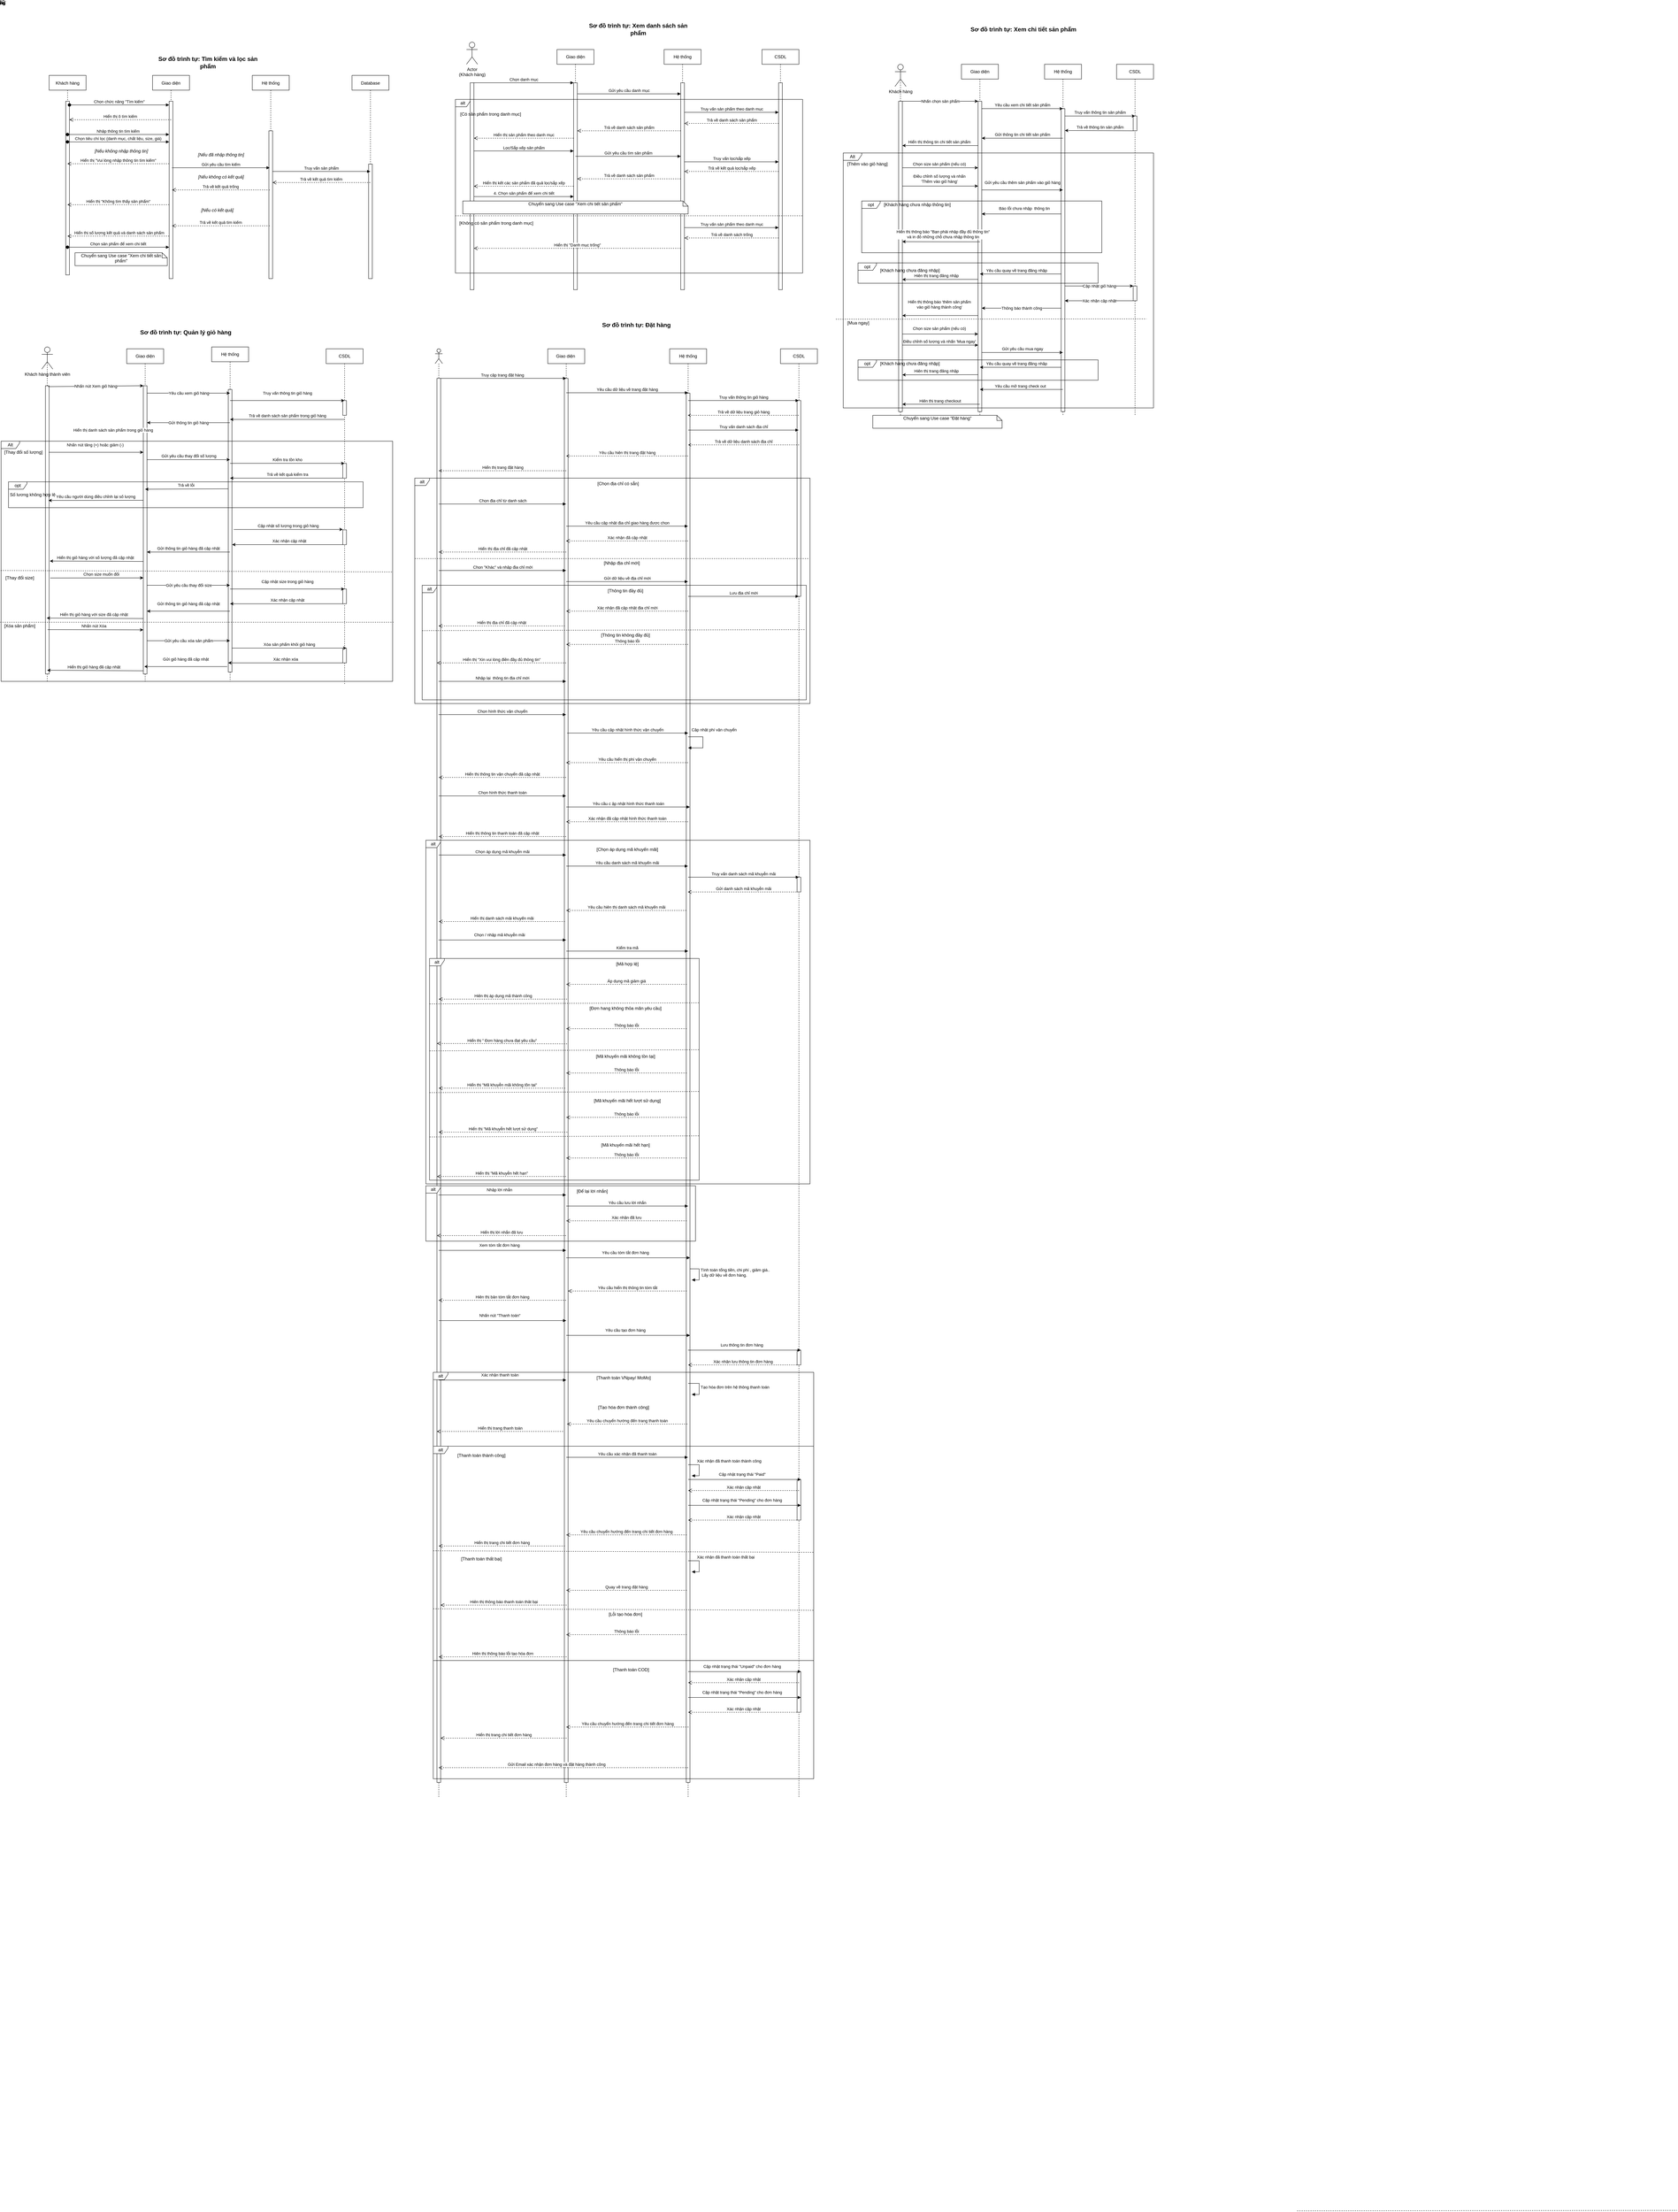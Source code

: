 <mxfile version="26.1.1" pages="2">
  <diagram name="Page-1" id="13e1069c-82ec-6db2-03f1-153e76fe0fe0">
    <mxGraphModel dx="32415" dy="21257" grid="1" gridSize="10" guides="1" tooltips="1" connect="1" arrows="1" fold="1" page="1" pageScale="1" pageWidth="1100" pageHeight="850" background="none" math="0" shadow="0">
      <root>
        <mxCell id="0" />
        <mxCell id="1" parent="0" />
        <mxCell id="CiSJBHJ4Xn43Z9WM9_8N-1" value="Khách hàng" style="shape=umlLifeline;perimeter=lifelinePerimeter;container=1;collapsible=0;recursiveResize=0;rounded=0;shadow=0;strokeWidth=1;" parent="1" vertex="1">
          <mxGeometry x="90" y="190" width="100" height="540" as="geometry" />
        </mxCell>
        <mxCell id="CiSJBHJ4Xn43Z9WM9_8N-2" value="" style="points=[];perimeter=orthogonalPerimeter;rounded=0;shadow=0;strokeWidth=1;" parent="CiSJBHJ4Xn43Z9WM9_8N-1" vertex="1">
          <mxGeometry x="45" y="70" width="10" height="470" as="geometry" />
        </mxCell>
        <mxCell id="CiSJBHJ4Xn43Z9WM9_8N-3" value="Giao diện" style="shape=umlLifeline;perimeter=lifelinePerimeter;container=1;collapsible=0;recursiveResize=0;rounded=0;shadow=0;strokeWidth=1;" parent="1" vertex="1">
          <mxGeometry x="370" y="190" width="100" height="550" as="geometry" />
        </mxCell>
        <mxCell id="CiSJBHJ4Xn43Z9WM9_8N-4" value="" style="points=[];perimeter=orthogonalPerimeter;rounded=0;shadow=0;strokeWidth=1;" parent="CiSJBHJ4Xn43Z9WM9_8N-3" vertex="1">
          <mxGeometry x="45" y="70" width="10" height="480" as="geometry" />
        </mxCell>
        <mxCell id="wR38wNs-CdR_Del-v1X8-1" value="Hiển thị ô tìm kiếm" style="verticalAlign=bottom;endArrow=open;dashed=1;endSize=8;shadow=0;strokeWidth=1;" parent="CiSJBHJ4Xn43Z9WM9_8N-3" edge="1">
          <mxGeometry relative="1" as="geometry">
            <mxPoint x="50.37" y="120" as="sourcePoint" />
            <mxPoint x="-225.0" y="120" as="targetPoint" />
          </mxGeometry>
        </mxCell>
        <mxCell id="CiSJBHJ4Xn43Z9WM9_8N-23" value="Chọn tiêu chí lọc (danh mục, chất liệu, size, giá)" style="verticalAlign=bottom;startArrow=oval;endArrow=block;startSize=8;shadow=0;strokeWidth=1;" parent="CiSJBHJ4Xn43Z9WM9_8N-3" edge="1">
          <mxGeometry relative="1" as="geometry">
            <mxPoint x="-230.37" y="180" as="sourcePoint" />
            <mxPoint x="45" y="180" as="targetPoint" />
          </mxGeometry>
        </mxCell>
        <mxCell id="CiSJBHJ4Xn43Z9WM9_8N-19" value="Hiển thị &quot;Không tìm thấy sản phẩm&quot;" style="verticalAlign=bottom;endArrow=open;dashed=1;endSize=8;shadow=0;strokeWidth=1;" parent="CiSJBHJ4Xn43Z9WM9_8N-3" edge="1">
          <mxGeometry relative="1" as="geometry">
            <mxPoint x="45" y="350" as="sourcePoint" />
            <mxPoint x="-230.37" y="350" as="targetPoint" />
          </mxGeometry>
        </mxCell>
        <mxCell id="CiSJBHJ4Xn43Z9WM9_8N-5" value="Hệ thống" style="shape=umlLifeline;perimeter=lifelinePerimeter;container=1;collapsible=0;recursiveResize=0;rounded=0;shadow=0;strokeWidth=1;" parent="1" vertex="1">
          <mxGeometry x="640" y="190" width="100" height="550" as="geometry" />
        </mxCell>
        <mxCell id="CiSJBHJ4Xn43Z9WM9_8N-6" value="" style="points=[];perimeter=orthogonalPerimeter;rounded=0;shadow=0;strokeWidth=1;" parent="CiSJBHJ4Xn43Z9WM9_8N-5" vertex="1">
          <mxGeometry x="45" y="150" width="10" height="400" as="geometry" />
        </mxCell>
        <mxCell id="CiSJBHJ4Xn43Z9WM9_8N-7" value="Database" style="shape=umlLifeline;perimeter=lifelinePerimeter;container=1;collapsible=0;recursiveResize=0;rounded=0;shadow=0;strokeWidth=1;" parent="1" vertex="1">
          <mxGeometry x="910" y="190" width="100" height="550" as="geometry" />
        </mxCell>
        <mxCell id="CiSJBHJ4Xn43Z9WM9_8N-8" value="" style="points=[];perimeter=orthogonalPerimeter;rounded=0;shadow=0;strokeWidth=1;" parent="CiSJBHJ4Xn43Z9WM9_8N-7" vertex="1">
          <mxGeometry x="45" y="240" width="10" height="310" as="geometry" />
        </mxCell>
        <mxCell id="CiSJBHJ4Xn43Z9WM9_8N-9" value="Chọn chức năng &quot;Tìm kiếm&quot;" style="verticalAlign=bottom;startArrow=oval;endArrow=block;startSize=8;shadow=0;strokeWidth=1;" parent="1" source="CiSJBHJ4Xn43Z9WM9_8N-2" target="CiSJBHJ4Xn43Z9WM9_8N-4" edge="1">
          <mxGeometry relative="1" as="geometry">
            <mxPoint x="345" y="270" as="sourcePoint" />
            <Array as="points">
              <mxPoint x="310" y="270" />
            </Array>
          </mxGeometry>
        </mxCell>
        <mxCell id="CiSJBHJ4Xn43Z9WM9_8N-10" value="Nhập thông tin tìm kiếm" style="verticalAlign=bottom;startArrow=oval;endArrow=block;startSize=8;shadow=0;strokeWidth=1;" parent="1" edge="1">
          <mxGeometry relative="1" as="geometry">
            <mxPoint x="139.63" y="350" as="sourcePoint" />
            <mxPoint x="415" y="350" as="targetPoint" />
          </mxGeometry>
        </mxCell>
        <mxCell id="CiSJBHJ4Xn43Z9WM9_8N-11" value="[Nếu không nhập thông tin]" style="text;html=1;align=center;verticalAlign=middle;resizable=0;points=[];autosize=1;fontStyle=2" parent="1" vertex="1">
          <mxGeometry x="200" y="380" width="170" height="30" as="geometry" />
        </mxCell>
        <mxCell id="CiSJBHJ4Xn43Z9WM9_8N-12" value="Hiển thị &quot;Vui lòng nhập thông tin tìm kiếm&quot;" style="verticalAlign=bottom;endArrow=open;dashed=1;endSize=8;shadow=0;strokeWidth=1;" parent="1" edge="1">
          <mxGeometry relative="1" as="geometry">
            <mxPoint x="415" y="429.13" as="sourcePoint" />
            <mxPoint x="139.63" y="429.13" as="targetPoint" />
          </mxGeometry>
        </mxCell>
        <mxCell id="CiSJBHJ4Xn43Z9WM9_8N-13" value="[Nếu đã nhập thông tin]" style="text;html=1;align=center;verticalAlign=middle;resizable=0;points=[];autosize=1;fontStyle=2" parent="1" vertex="1">
          <mxGeometry x="480" y="390" width="150" height="30" as="geometry" />
        </mxCell>
        <mxCell id="CiSJBHJ4Xn43Z9WM9_8N-14" value="Gửi yêu cầu tìm kiếm" style="verticalAlign=bottom;endArrow=block;shadow=0;strokeWidth=1;" parent="1" edge="1">
          <mxGeometry relative="1" as="geometry">
            <mxPoint x="422.75" y="440" as="sourcePoint" />
            <mxPoint x="687.25" y="440" as="targetPoint" />
          </mxGeometry>
        </mxCell>
        <mxCell id="CiSJBHJ4Xn43Z9WM9_8N-15" value="Truy vấn sản phẩm" style="verticalAlign=bottom;endArrow=block;shadow=0;strokeWidth=1;" parent="1" edge="1">
          <mxGeometry relative="1" as="geometry">
            <mxPoint x="695" y="450" as="sourcePoint" />
            <mxPoint x="959.5" y="450" as="targetPoint" />
          </mxGeometry>
        </mxCell>
        <mxCell id="CiSJBHJ4Xn43Z9WM9_8N-16" value="Trả về kết quả tìm kiếm" style="verticalAlign=bottom;endArrow=open;dashed=1;endSize=8;shadow=0;strokeWidth=1;" parent="1" edge="1">
          <mxGeometry relative="1" as="geometry">
            <mxPoint x="959.5" y="480" as="sourcePoint" />
            <mxPoint x="695" y="480" as="targetPoint" />
          </mxGeometry>
        </mxCell>
        <mxCell id="CiSJBHJ4Xn43Z9WM9_8N-17" value="[Nếu không có kết quả]" style="text;html=1;align=center;verticalAlign=middle;resizable=0;points=[];autosize=1;fontStyle=2" parent="1" vertex="1">
          <mxGeometry x="480" y="450" width="150" height="30" as="geometry" />
        </mxCell>
        <mxCell id="CiSJBHJ4Xn43Z9WM9_8N-18" value="Trả về kết quả trống" style="verticalAlign=bottom;endArrow=open;dashed=1;endSize=8;shadow=0;strokeWidth=1;" parent="1" edge="1">
          <mxGeometry relative="1" as="geometry">
            <mxPoint x="687.25" y="500" as="sourcePoint" />
            <mxPoint x="422.75" y="500" as="targetPoint" />
          </mxGeometry>
        </mxCell>
        <mxCell id="CiSJBHJ4Xn43Z9WM9_8N-20" value="[Nếu có kết quả]" style="text;html=1;align=center;verticalAlign=middle;resizable=0;points=[];autosize=1;fontStyle=2" parent="1" vertex="1">
          <mxGeometry x="490" y="540" width="110" height="30" as="geometry" />
        </mxCell>
        <mxCell id="CiSJBHJ4Xn43Z9WM9_8N-21" value="Trả về kết quả tìm kiếm" style="verticalAlign=bottom;endArrow=open;dashed=1;endSize=8;shadow=0;strokeWidth=1;" parent="1" edge="1">
          <mxGeometry relative="1" as="geometry">
            <mxPoint x="687.25" y="597.07" as="sourcePoint" />
            <mxPoint x="422.75" y="597.07" as="targetPoint" />
          </mxGeometry>
        </mxCell>
        <mxCell id="CiSJBHJ4Xn43Z9WM9_8N-22" value="Hiển thị số lượng kết quả và danh sách sản phẩm" style="verticalAlign=bottom;endArrow=open;dashed=1;endSize=8;shadow=0;strokeWidth=1;" parent="1" edge="1">
          <mxGeometry x="-0.02" relative="1" as="geometry">
            <mxPoint x="415" y="625" as="sourcePoint" />
            <mxPoint x="139.63" y="625" as="targetPoint" />
            <mxPoint as="offset" />
          </mxGeometry>
        </mxCell>
        <mxCell id="CiSJBHJ4Xn43Z9WM9_8N-24" value="Chọn sản phẩm để xem chi tiết" style="verticalAlign=bottom;startArrow=oval;endArrow=block;startSize=8;shadow=0;strokeWidth=1;" parent="1" edge="1">
          <mxGeometry relative="1" as="geometry">
            <mxPoint x="139.63" y="655" as="sourcePoint" />
            <mxPoint x="415" y="655" as="targetPoint" />
          </mxGeometry>
        </mxCell>
        <mxCell id="CiSJBHJ4Xn43Z9WM9_8N-25" value="Sơ đồ trình tự: Tìm kiếm và lọc sản phẩm" style="text;html=1;strokeColor=none;fillColor=none;align=center;verticalAlign=middle;whiteSpace=wrap;rounded=0;fontSize=16;fontStyle=1" parent="1" vertex="1">
          <mxGeometry x="370" y="140" width="300" height="30" as="geometry" />
        </mxCell>
        <mxCell id="wR38wNs-CdR_Del-v1X8-2" value="Actor&#xa;(Khách hàng)" style="shape=umlActor;verticalLabelPosition=bottom;verticalAlign=top;html=1;" parent="1" vertex="1">
          <mxGeometry x="1220" y="100" width="30" height="60" as="geometry" />
        </mxCell>
        <mxCell id="wR38wNs-CdR_Del-v1X8-6" value="" style="html=1;points=[];perimeter=orthogonalPerimeter;" parent="1" vertex="1">
          <mxGeometry x="1230" y="210" width="10" height="560" as="geometry" />
        </mxCell>
        <mxCell id="wR38wNs-CdR_Del-v1X8-7" value="" style="html=1;points=[];perimeter=orthogonalPerimeter;" parent="1" vertex="1">
          <mxGeometry x="1510" y="210" width="10" height="560" as="geometry" />
        </mxCell>
        <mxCell id="wR38wNs-CdR_Del-v1X8-8" value="" style="html=1;points=[];perimeter=orthogonalPerimeter;" parent="1" vertex="1">
          <mxGeometry x="1800" y="210" width="10" height="560" as="geometry" />
        </mxCell>
        <mxCell id="wR38wNs-CdR_Del-v1X8-9" value="" style="html=1;points=[];perimeter=orthogonalPerimeter;" parent="1" vertex="1">
          <mxGeometry x="2065" y="210" width="10" height="560" as="geometry" />
        </mxCell>
        <mxCell id="wR38wNs-CdR_Del-v1X8-10" value="Chọn danh mục" style="html=1;verticalAlign=bottom;endArrow=block;entryX=0;entryY=0;exitX=1;exitY=0;" parent="1" source="wR38wNs-CdR_Del-v1X8-6" target="wR38wNs-CdR_Del-v1X8-7" edge="1">
          <mxGeometry relative="1" as="geometry">
            <mxPoint x="1470" y="220" as="sourcePoint" />
          </mxGeometry>
        </mxCell>
        <mxCell id="wR38wNs-CdR_Del-v1X8-11" value="Gửi yêu cầu danh mục" style="html=1;verticalAlign=bottom;endArrow=block;entryX=0;entryY=0.1;exitX=1;exitY=0.1;" parent="1" edge="1">
          <mxGeometry relative="1" as="geometry">
            <mxPoint x="1520" y="240.0" as="sourcePoint" />
            <mxPoint x="1800" y="240.0" as="targetPoint" />
          </mxGeometry>
        </mxCell>
        <mxCell id="wR38wNs-CdR_Del-v1X8-12" value="alt" style="shape=umlFrame;whiteSpace=wrap;html=1;width=40;height=20;" parent="1" vertex="1">
          <mxGeometry x="1190" y="255" width="940" height="470" as="geometry" />
        </mxCell>
        <mxCell id="wR38wNs-CdR_Del-v1X8-13" value="[Có sản phẩm trong danh mục]" style="text;html=1;align=center;verticalAlign=middle;resizable=0;points=[];autosize=1;" parent="1" vertex="1">
          <mxGeometry x="1190" y="280" width="190" height="30" as="geometry" />
        </mxCell>
        <mxCell id="wR38wNs-CdR_Del-v1X8-14" value="" style="endArrow=none;dashed=1;html=1;entryX=1;entryY=0.5;entryDx=0;entryDy=0;entryPerimeter=0;exitX=0;exitY=0.5;exitDx=0;exitDy=0;exitPerimeter=0;" parent="1" edge="1">
          <mxGeometry width="50" height="50" relative="1" as="geometry">
            <mxPoint x="1190" y="570" as="sourcePoint" />
            <mxPoint x="2130.0" y="570" as="targetPoint" />
          </mxGeometry>
        </mxCell>
        <mxCell id="wR38wNs-CdR_Del-v1X8-15" value="[Không có sản phẩm trong danh mục]" style="text;html=1;align=center;verticalAlign=middle;resizable=0;points=[];autosize=1;" parent="1" vertex="1">
          <mxGeometry x="1190" y="575" width="220" height="30" as="geometry" />
        </mxCell>
        <mxCell id="wR38wNs-CdR_Del-v1X8-16" value="Truy vấn sản phẩm theo danh mục" style="html=1;verticalAlign=bottom;endArrow=block;entryX=0;entryY=0.2;exitX=1;exitY=0.2;" parent="1" edge="1">
          <mxGeometry relative="1" as="geometry">
            <mxPoint x="1810" y="290.0" as="sourcePoint" />
            <mxPoint x="2065.0" y="290.0" as="targetPoint" />
          </mxGeometry>
        </mxCell>
        <mxCell id="wR38wNs-CdR_Del-v1X8-17" value="Trả về danh sách sản phẩm" style="html=1;verticalAlign=bottom;endArrow=open;dashed=1;endSize=8;exitX=0;exitY=0.25;entryX=1;entryY=0.25;" parent="1" edge="1">
          <mxGeometry relative="1" as="geometry">
            <mxPoint x="1810" y="320.0" as="targetPoint" />
            <mxPoint x="2065.0" y="320" as="sourcePoint" />
          </mxGeometry>
        </mxCell>
        <mxCell id="wR38wNs-CdR_Del-v1X8-18" value="Hiển thị sản phẩm theo danh mục" style="html=1;verticalAlign=bottom;endArrow=open;dashed=1;endSize=8;entryX=1;entryY=0.3;" parent="1" edge="1">
          <mxGeometry relative="1" as="geometry">
            <mxPoint x="1240" y="360.0" as="targetPoint" />
            <mxPoint x="1510" y="360.0" as="sourcePoint" />
          </mxGeometry>
        </mxCell>
        <mxCell id="wR38wNs-CdR_Del-v1X8-19" value="Lọc/Sắp xếp sản phẩm" style="html=1;verticalAlign=bottom;endArrow=block;exitX=1;exitY=0.35;" parent="1" edge="1">
          <mxGeometry relative="1" as="geometry">
            <mxPoint x="1240" y="394.52" as="sourcePoint" />
            <mxPoint x="1510" y="394.52" as="targetPoint" />
          </mxGeometry>
        </mxCell>
        <mxCell id="wR38wNs-CdR_Del-v1X8-20" value="Truy vấn lọc/sắp xếp" style="html=1;verticalAlign=bottom;endArrow=block;entryX=0;entryY=0.4;exitX=1;exitY=0.4;" parent="1" edge="1">
          <mxGeometry relative="1" as="geometry">
            <mxPoint x="1810" y="424" as="sourcePoint" />
            <mxPoint x="2065" y="424" as="targetPoint" />
          </mxGeometry>
        </mxCell>
        <mxCell id="wR38wNs-CdR_Del-v1X8-21" value="Trả về kết quả lọc/sắp xếp" style="html=1;verticalAlign=bottom;endArrow=open;dashed=1;endSize=8;exitX=0;exitY=0.45;entryX=1;entryY=0.45;" parent="1" edge="1">
          <mxGeometry relative="1" as="geometry">
            <mxPoint x="1810" y="450.0" as="targetPoint" />
            <mxPoint x="2065" y="450.0" as="sourcePoint" />
          </mxGeometry>
        </mxCell>
        <mxCell id="wR38wNs-CdR_Del-v1X8-22" value="Hiển thị kết các sản phẩm đã quả lọc/sắp xếp" style="html=1;verticalAlign=bottom;endArrow=open;dashed=1;endSize=8;entryX=1;entryY=0.5;" parent="1" target="wR38wNs-CdR_Del-v1X8-6" edge="1">
          <mxGeometry relative="1" as="geometry">
            <mxPoint x="1470" y="400" as="targetPoint" />
            <mxPoint x="1510" y="490" as="sourcePoint" />
          </mxGeometry>
        </mxCell>
        <mxCell id="wR38wNs-CdR_Del-v1X8-23" value="4. Chọn sản phẩm để xem chi tiết" style="html=1;verticalAlign=bottom;endArrow=block;exitX=1;exitY=0.55;" parent="1" source="wR38wNs-CdR_Del-v1X8-6" edge="1">
          <mxGeometry relative="1" as="geometry">
            <mxPoint x="1470" y="420" as="sourcePoint" />
            <mxPoint x="1510" y="518" as="targetPoint" />
          </mxGeometry>
        </mxCell>
        <mxCell id="wR38wNs-CdR_Del-v1X8-24" value="Chuyển sang Use case &quot;Xem chi tiết sản phẩm&quot;" style="shape=note;whiteSpace=wrap;html=1;size=14;verticalAlign=top;align=center;spacingTop=-6;" parent="1" vertex="1">
          <mxGeometry x="1210" y="530" width="610" height="35" as="geometry" />
        </mxCell>
        <mxCell id="wR38wNs-CdR_Del-v1X8-25" value="Truy vấn sản phẩm theo danh mục" style="html=1;verticalAlign=bottom;endArrow=block;entryX=0;entryY=0.7;exitX=1;exitY=0.7;" parent="1" source="wR38wNs-CdR_Del-v1X8-8" target="wR38wNs-CdR_Del-v1X8-9" edge="1">
          <mxGeometry relative="1" as="geometry">
            <mxPoint x="1780" y="480" as="sourcePoint" />
          </mxGeometry>
        </mxCell>
        <mxCell id="wR38wNs-CdR_Del-v1X8-26" value="Trả về danh sách trống" style="html=1;verticalAlign=bottom;endArrow=open;dashed=1;endSize=8;exitX=0;exitY=0.75;entryX=1;entryY=0.75;" parent="1" source="wR38wNs-CdR_Del-v1X8-9" target="wR38wNs-CdR_Del-v1X8-8" edge="1">
          <mxGeometry relative="1" as="geometry">
            <mxPoint x="1780" y="500" as="targetPoint" />
          </mxGeometry>
        </mxCell>
        <mxCell id="wR38wNs-CdR_Del-v1X8-27" value="Hiển thị &quot;Danh mục trống&quot;" style="html=1;verticalAlign=bottom;endArrow=open;dashed=1;endSize=8;exitX=0;exitY=0.8;entryX=1;entryY=0.8;" parent="1" source="wR38wNs-CdR_Del-v1X8-8" target="wR38wNs-CdR_Del-v1X8-6" edge="1">
          <mxGeometry relative="1" as="geometry">
            <mxPoint x="1470" y="520" as="targetPoint" />
          </mxGeometry>
        </mxCell>
        <mxCell id="wR38wNs-CdR_Del-v1X8-31" value="Chuyển sang Use case &quot;Xem chi tiết sản phẩm&quot;" style="shape=note;whiteSpace=wrap;html=1;size=14;verticalAlign=top;align=center;spacingTop=-6;" parent="1" vertex="1">
          <mxGeometry x="160" y="670" width="250" height="35" as="geometry" />
        </mxCell>
        <mxCell id="z18q6whbh-dWfgE0S6pc-22" value="Trả về danh sách sản phẩm" style="html=1;verticalAlign=bottom;endArrow=open;dashed=1;endSize=8;exitX=0;exitY=0.45;" parent="1" edge="1">
          <mxGeometry relative="1" as="geometry">
            <mxPoint x="1520" y="470.0" as="targetPoint" />
            <mxPoint x="1800" y="470" as="sourcePoint" />
          </mxGeometry>
        </mxCell>
        <mxCell id="z18q6whbh-dWfgE0S6pc-23" value="Gửi yêu cầu tìm sản phẩm" style="html=1;verticalAlign=bottom;endArrow=block;exitX=1;exitY=0.35;" parent="1" target="wR38wNs-CdR_Del-v1X8-8" edge="1">
          <mxGeometry relative="1" as="geometry">
            <mxPoint x="1515" y="409.05" as="sourcePoint" />
            <mxPoint x="1785" y="409.05" as="targetPoint" />
          </mxGeometry>
        </mxCell>
        <mxCell id="z18q6whbh-dWfgE0S6pc-24" value="Trả về danh sách sản phẩm" style="html=1;verticalAlign=bottom;endArrow=open;dashed=1;endSize=8;exitX=0;exitY=0.45;" parent="1" edge="1">
          <mxGeometry relative="1" as="geometry">
            <mxPoint x="1520" y="340.0" as="targetPoint" />
            <mxPoint x="1800" y="340" as="sourcePoint" />
          </mxGeometry>
        </mxCell>
        <mxCell id="r98t_IDqT5fcbSij2vow-30" value="Giao diện" style="shape=umlLifeline;perimeter=lifelinePerimeter;whiteSpace=wrap;html=1;container=1;dropTarget=0;collapsible=0;recursiveResize=0;outlineConnect=0;portConstraint=eastwest;newEdgeStyle={&quot;curved&quot;:0,&quot;rounded&quot;:0};" parent="1" vertex="1">
          <mxGeometry x="1465" y="120" width="100" height="90" as="geometry" />
        </mxCell>
        <mxCell id="r98t_IDqT5fcbSij2vow-31" value="Hệ thống" style="shape=umlLifeline;perimeter=lifelinePerimeter;whiteSpace=wrap;html=1;container=1;dropTarget=0;collapsible=0;recursiveResize=0;outlineConnect=0;portConstraint=eastwest;newEdgeStyle={&quot;curved&quot;:0,&quot;rounded&quot;:0};" parent="1" vertex="1">
          <mxGeometry x="1755" y="120" width="100" height="90" as="geometry" />
        </mxCell>
        <mxCell id="r98t_IDqT5fcbSij2vow-32" value="CSDL" style="shape=umlLifeline;perimeter=lifelinePerimeter;whiteSpace=wrap;html=1;container=1;dropTarget=0;collapsible=0;recursiveResize=0;outlineConnect=0;portConstraint=eastwest;newEdgeStyle={&quot;curved&quot;:0,&quot;rounded&quot;:0};" parent="1" vertex="1">
          <mxGeometry x="2020" y="120" width="100" height="90" as="geometry" />
        </mxCell>
        <mxCell id="hXK-SEx-EnrCW3ID_Bvt-27" value="Khách hàng" style="shape=umlActor;verticalLabelPosition=bottom;verticalAlign=top;html=1;" parent="1" vertex="1">
          <mxGeometry x="2380" y="160" width="30" height="60" as="geometry" />
        </mxCell>
        <mxCell id="hXK-SEx-EnrCW3ID_Bvt-28" value="Giao diện" style="shape=umlLifeline;perimeter=lifelinePerimeter;whiteSpace=wrap;html=1;container=1;collapsible=0;recursiveResize=0;outlineConnect=0;" parent="1" vertex="1">
          <mxGeometry x="2560" y="160" width="100" height="950" as="geometry" />
        </mxCell>
        <mxCell id="hXK-SEx-EnrCW3ID_Bvt-29" value="Hệ thống" style="shape=umlLifeline;perimeter=lifelinePerimeter;whiteSpace=wrap;html=1;container=1;collapsible=0;recursiveResize=0;outlineConnect=0;" parent="1" vertex="1">
          <mxGeometry x="2785" y="160" width="100" height="950" as="geometry" />
        </mxCell>
        <mxCell id="hXK-SEx-EnrCW3ID_Bvt-30" value="CSDL" style="shape=umlLifeline;perimeter=lifelinePerimeter;whiteSpace=wrap;html=1;container=1;collapsible=0;recursiveResize=0;outlineConnect=0;" parent="1" vertex="1">
          <mxGeometry x="2980" y="160" width="100" height="950" as="geometry" />
        </mxCell>
        <mxCell id="hXK-SEx-EnrCW3ID_Bvt-36" value="" style="html=1;points=[];perimeter=orthogonalPerimeter;" parent="hXK-SEx-EnrCW3ID_Bvt-30" vertex="1">
          <mxGeometry x="45" y="140" width="10" height="40" as="geometry" />
        </mxCell>
        <mxCell id="hXK-SEx-EnrCW3ID_Bvt-40" value="Trả về thông tin sản phẩm" style="endArrow=classic;html=1;" parent="hXK-SEx-EnrCW3ID_Bvt-30" edge="1">
          <mxGeometry y="-10" width="50" height="50" relative="1" as="geometry">
            <mxPoint x="50" y="180" as="sourcePoint" />
            <mxPoint x="-140" y="179.17" as="targetPoint" />
            <mxPoint as="offset" />
          </mxGeometry>
        </mxCell>
        <mxCell id="hXK-SEx-EnrCW3ID_Bvt-31" value="" style="endArrow=none;dashed=1;html=1;startArrow=none;entryX=0.5;entryY=0.686;entryDx=0;entryDy=0;entryPerimeter=0;" parent="1" source="hXK-SEx-EnrCW3ID_Bvt-32" target="hXK-SEx-EnrCW3ID_Bvt-27" edge="1">
          <mxGeometry width="50" height="50" relative="1" as="geometry">
            <mxPoint x="2435" y="780" as="sourcePoint" />
            <mxPoint x="2435" y="240" as="targetPoint" />
          </mxGeometry>
        </mxCell>
        <mxCell id="hXK-SEx-EnrCW3ID_Bvt-32" value="" style="html=1;points=[];perimeter=orthogonalPerimeter;" parent="1" vertex="1">
          <mxGeometry x="2390" y="260" width="10" height="840" as="geometry" />
        </mxCell>
        <mxCell id="hXK-SEx-EnrCW3ID_Bvt-33" value="" style="endArrow=none;dashed=1;html=1;" parent="1" target="hXK-SEx-EnrCW3ID_Bvt-32" edge="1">
          <mxGeometry width="50" height="50" relative="1" as="geometry">
            <mxPoint x="2395" y="1110" as="sourcePoint" />
            <mxPoint x="2435" y="240" as="targetPoint" />
          </mxGeometry>
        </mxCell>
        <mxCell id="hXK-SEx-EnrCW3ID_Bvt-34" value="" style="html=1;points=[];perimeter=orthogonalPerimeter;" parent="1" vertex="1">
          <mxGeometry x="2605" y="260" width="10" height="840" as="geometry" />
        </mxCell>
        <mxCell id="hXK-SEx-EnrCW3ID_Bvt-35" value="" style="html=1;points=[];perimeter=orthogonalPerimeter;" parent="1" vertex="1">
          <mxGeometry x="2830" y="280" width="10" height="820" as="geometry" />
        </mxCell>
        <mxCell id="hXK-SEx-EnrCW3ID_Bvt-37" value="Nhấn chọn sản phẩm" style="endArrow=classic;html=1;exitX=1;exitY=0;exitDx=0;exitDy=0;exitPerimeter=0;" parent="1" source="hXK-SEx-EnrCW3ID_Bvt-32" edge="1">
          <mxGeometry width="50" height="50" relative="1" as="geometry">
            <mxPoint x="2440" y="260" as="sourcePoint" />
            <mxPoint x="2605" y="260" as="targetPoint" />
          </mxGeometry>
        </mxCell>
        <mxCell id="hXK-SEx-EnrCW3ID_Bvt-38" value="Yêu cầu xem chi tiết sản phẩm" style="endArrow=classic;html=1;" parent="1" target="hXK-SEx-EnrCW3ID_Bvt-29" edge="1">
          <mxGeometry y="10" width="50" height="50" relative="1" as="geometry">
            <mxPoint x="2615" y="280" as="sourcePoint" />
            <mxPoint x="2765" y="280" as="targetPoint" />
            <mxPoint as="offset" />
          </mxGeometry>
        </mxCell>
        <mxCell id="hXK-SEx-EnrCW3ID_Bvt-39" value="Truy vấn thông tin sản phẩm" style="endArrow=classic;html=1;" parent="1" edge="1">
          <mxGeometry y="10" width="50" height="50" relative="1" as="geometry">
            <mxPoint x="2840" y="300" as="sourcePoint" />
            <mxPoint x="3030" y="300" as="targetPoint" />
            <mxPoint as="offset" />
          </mxGeometry>
        </mxCell>
        <mxCell id="hXK-SEx-EnrCW3ID_Bvt-41" value="Gửi thông tin chi tiết sản phẩm" style="endArrow=classic;html=1;" parent="1" source="hXK-SEx-EnrCW3ID_Bvt-29" edge="1">
          <mxGeometry y="-10" width="50" height="50" relative="1" as="geometry">
            <mxPoint x="2765" y="360" as="sourcePoint" />
            <mxPoint x="2615" y="360" as="targetPoint" />
            <mxPoint as="offset" />
          </mxGeometry>
        </mxCell>
        <mxCell id="hXK-SEx-EnrCW3ID_Bvt-42" value="Hiển thị thông tin chi tiết sản phẩm" style="endArrow=classic;html=1;" parent="1" target="hXK-SEx-EnrCW3ID_Bvt-32" edge="1">
          <mxGeometry x="0.03" y="-10" width="50" height="50" relative="1" as="geometry">
            <mxPoint x="2605" y="380" as="sourcePoint" />
            <mxPoint x="2440" y="380" as="targetPoint" />
            <mxPoint as="offset" />
          </mxGeometry>
        </mxCell>
        <mxCell id="hXK-SEx-EnrCW3ID_Bvt-43" value="Alt" style="shape=umlFrame;whiteSpace=wrap;html=1;width=50;height=20;" parent="1" vertex="1">
          <mxGeometry x="2240" y="400" width="840" height="690" as="geometry" />
        </mxCell>
        <mxCell id="hXK-SEx-EnrCW3ID_Bvt-44" value="[Thêm vào giỏ hàng]" style="text;html=1;align=center;verticalAlign=middle;resizable=0;points=[];autosize=1;" parent="1" vertex="1">
          <mxGeometry x="2240" y="420" width="130" height="20" as="geometry" />
        </mxCell>
        <mxCell id="hXK-SEx-EnrCW3ID_Bvt-45" value="Chọn size sản phẩm (nếu có)" style="endArrow=classic;html=1;" parent="1" source="hXK-SEx-EnrCW3ID_Bvt-32" edge="1">
          <mxGeometry x="-0.03" y="10" width="50" height="50" relative="1" as="geometry">
            <mxPoint x="2440" y="440" as="sourcePoint" />
            <mxPoint x="2605" y="440" as="targetPoint" />
            <mxPoint as="offset" />
          </mxGeometry>
        </mxCell>
        <mxCell id="hXK-SEx-EnrCW3ID_Bvt-46" value="Điều chỉnh số lượng và nhấn&lt;br&gt;&#39;Thêm vào giỏ hàng&#39;" style="endArrow=classic;html=1;" parent="1" source="hXK-SEx-EnrCW3ID_Bvt-32" edge="1">
          <mxGeometry x="-0.03" y="20" width="50" height="50" relative="1" as="geometry">
            <mxPoint x="2440" y="489.58" as="sourcePoint" />
            <mxPoint x="2605" y="489.58" as="targetPoint" />
            <mxPoint as="offset" />
          </mxGeometry>
        </mxCell>
        <mxCell id="hXK-SEx-EnrCW3ID_Bvt-47" value="Gửi yêu cầu thêm sản phẩm vào giỏ hàng" style="endArrow=classic;html=1;" parent="1" target="hXK-SEx-EnrCW3ID_Bvt-29" edge="1">
          <mxGeometry y="20" width="50" height="50" relative="1" as="geometry">
            <mxPoint x="2615" y="500" as="sourcePoint" />
            <mxPoint x="2765" y="500" as="targetPoint" />
            <mxPoint as="offset" />
          </mxGeometry>
        </mxCell>
        <mxCell id="hXK-SEx-EnrCW3ID_Bvt-48" value="opt" style="shape=umlFrame;whiteSpace=wrap;html=1;width=50;height=20;" parent="1" vertex="1">
          <mxGeometry x="2280" y="697.5" width="650" height="55" as="geometry" />
        </mxCell>
        <mxCell id="hXK-SEx-EnrCW3ID_Bvt-49" value="[Khách hàng chưa đăng nhập]" style="text;html=1;align=center;verticalAlign=middle;resizable=0;points=[];autosize=1;" parent="1" vertex="1">
          <mxGeometry x="2330" y="707.5" width="180" height="20" as="geometry" />
        </mxCell>
        <mxCell id="hXK-SEx-EnrCW3ID_Bvt-50" value="Yêu cầu quay về trang đăng nhập" style="endArrow=classic;html=1;" parent="1" edge="1">
          <mxGeometry x="0.104" y="-10" width="50" height="50" relative="1" as="geometry">
            <mxPoint x="2830" y="727.5" as="sourcePoint" />
            <mxPoint x="2610" y="727.5" as="targetPoint" />
            <Array as="points" />
            <mxPoint as="offset" />
          </mxGeometry>
        </mxCell>
        <mxCell id="hXK-SEx-EnrCW3ID_Bvt-51" value="" style="html=1;points=[];perimeter=orthogonalPerimeter;" parent="1" vertex="1">
          <mxGeometry x="3025" y="760" width="10" height="40" as="geometry" />
        </mxCell>
        <mxCell id="hXK-SEx-EnrCW3ID_Bvt-52" value="Cập nhật giỏ hàng" style="endArrow=classic;html=1;" parent="1" target="hXK-SEx-EnrCW3ID_Bvt-51" edge="1">
          <mxGeometry width="50" height="50" relative="1" as="geometry">
            <mxPoint x="2840" y="760" as="sourcePoint" />
            <mxPoint x="2925" y="760" as="targetPoint" />
          </mxGeometry>
        </mxCell>
        <mxCell id="hXK-SEx-EnrCW3ID_Bvt-53" value="Xác nhận cập nhật" style="endArrow=classic;html=1;" parent="1" source="hXK-SEx-EnrCW3ID_Bvt-51" edge="1">
          <mxGeometry width="50" height="50" relative="1" as="geometry">
            <mxPoint x="2925" y="800" as="sourcePoint" />
            <mxPoint x="2840" y="800" as="targetPoint" />
          </mxGeometry>
        </mxCell>
        <mxCell id="hXK-SEx-EnrCW3ID_Bvt-54" value="Thông báo thành công" style="endArrow=classic;html=1;" parent="1" edge="1">
          <mxGeometry width="50" height="50" relative="1" as="geometry">
            <mxPoint x="2830" y="820" as="sourcePoint" />
            <mxPoint x="2615" y="820" as="targetPoint" />
          </mxGeometry>
        </mxCell>
        <mxCell id="hXK-SEx-EnrCW3ID_Bvt-55" value="Hiển thị thông báo &#39;thêm sản phẩm&lt;br&gt;vào giỏ hàng thành công&#39;" style="endArrow=classic;html=1;" parent="1" edge="1">
          <mxGeometry x="0.024" y="-30" width="50" height="50" relative="1" as="geometry">
            <mxPoint x="2605" y="840" as="sourcePoint" />
            <mxPoint x="2400" y="840" as="targetPoint" />
            <mxPoint as="offset" />
          </mxGeometry>
        </mxCell>
        <mxCell id="hXK-SEx-EnrCW3ID_Bvt-56" value="" style="endArrow=none;dashed=1;html=1;entryX=1;entryY=0.6;entryDx=0;entryDy=0;entryPerimeter=0;exitX=-0.001;exitY=0.6;exitDx=0;exitDy=0;exitPerimeter=0;" parent="1" edge="1">
          <mxGeometry width="50" height="50" relative="1" as="geometry">
            <mxPoint x="2220.0" y="849.92" as="sourcePoint" />
            <mxPoint x="3060.84" y="849.0" as="targetPoint" />
          </mxGeometry>
        </mxCell>
        <mxCell id="hXK-SEx-EnrCW3ID_Bvt-57" value="[Mua ngay]" style="text;html=1;align=center;verticalAlign=middle;resizable=0;points=[];autosize=1;" parent="1" vertex="1">
          <mxGeometry x="2240" y="850" width="80" height="20" as="geometry" />
        </mxCell>
        <mxCell id="hXK-SEx-EnrCW3ID_Bvt-58" value="Chọn size sản phẩm (nếu có)" style="endArrow=classic;html=1;" parent="1" edge="1">
          <mxGeometry x="-0.024" y="15" width="50" height="50" relative="1" as="geometry">
            <mxPoint x="2400" y="890" as="sourcePoint" />
            <mxPoint x="2605" y="890" as="targetPoint" />
            <mxPoint as="offset" />
          </mxGeometry>
        </mxCell>
        <mxCell id="hXK-SEx-EnrCW3ID_Bvt-59" value="Điều chỉnh số lượng và nhấn &#39;Mua ngay&#39;" style="endArrow=classic;html=1;" parent="1" edge="1">
          <mxGeometry x="-0.024" y="10" width="50" height="50" relative="1" as="geometry">
            <mxPoint x="2400" y="920" as="sourcePoint" />
            <mxPoint x="2605" y="920" as="targetPoint" />
            <mxPoint as="offset" />
          </mxGeometry>
        </mxCell>
        <mxCell id="hXK-SEx-EnrCW3ID_Bvt-60" value="Gửi yêu cầu mua ngay" style="endArrow=classic;html=1;" parent="1" edge="1">
          <mxGeometry y="10" width="50" height="50" relative="1" as="geometry">
            <mxPoint x="2615" y="940" as="sourcePoint" />
            <mxPoint x="2834.5" y="940" as="targetPoint" />
            <mxPoint as="offset" />
          </mxGeometry>
        </mxCell>
        <mxCell id="hXK-SEx-EnrCW3ID_Bvt-61" value="Yêu cầu mở trang check out&lt;span style=&quot;color: rgba(0, 0, 0, 0); font-family: monospace; font-size: 0px; text-align: start; background-color: rgb(251, 251, 251);&quot;&gt;%3CmxGraphModel%3E%3Croot%3E%3CmxCell%20id%3D%220%22%2F%3E%3CmxCell%20id%3D%221%22%20parent%3D%220%22%2F%3E%3CmxCell%20id%3D%222%22%20value%3D%22B%C3%A1o%20l%E1%BB%97i%20ch%C6%B0a%20nh%E1%BA%ADp%26amp%3Bnbsp%3B%20th%C3%B4ng%20tin%22%20style%3D%22endArrow%3Dclassic%3Bhtml%3D1%3B%22%20edge%3D%221%22%20parent%3D%221%22%3E%3CmxGeometry%20x%3D%22-0.07%22%20y%3D%22-15%22%20width%3D%2250%22%20height%3D%2250%22%20relative%3D%221%22%20as%3D%22geometry%22%3E%3CmxPoint%20x%3D%222830%22%20y%3D%22565%22%20as%3D%22sourcePoint%22%2F%3E%3CmxPoint%20x%3D%222615%22%20y%3D%22565%22%20as%3D%22targetPoint%22%2F%3E%3CArray%20as%3D%22points%22%2F%3E%3CmxPoint%20as%3D%22offset%22%2F%3E%3C%2FmxGeometry%3E%3C%2FmxCell%3E%3C%2Froot%3E%3C%2FmxGraphModel%3E&lt;/span&gt;" style="endArrow=classic;html=1;" parent="1" target="hXK-SEx-EnrCW3ID_Bvt-28" edge="1">
          <mxGeometry x="0.033" y="-9" width="50" height="50" relative="1" as="geometry">
            <mxPoint x="2834.5" y="1040" as="sourcePoint" />
            <mxPoint x="2400" y="1040" as="targetPoint" />
            <Array as="points">
              <mxPoint x="2612.5" y="1040" />
            </Array>
            <mxPoint as="offset" />
          </mxGeometry>
        </mxCell>
        <mxCell id="hXK-SEx-EnrCW3ID_Bvt-65" value="Hiên thị trang đăng nhập" style="endArrow=classic;html=1;" parent="1" edge="1">
          <mxGeometry x="0.104" y="-10" width="50" height="50" relative="1" as="geometry">
            <mxPoint x="2605" y="742.08" as="sourcePoint" />
            <mxPoint x="2400" y="742.5" as="targetPoint" />
            <Array as="points" />
            <mxPoint as="offset" />
          </mxGeometry>
        </mxCell>
        <mxCell id="hXK-SEx-EnrCW3ID_Bvt-66" value="opt" style="shape=umlFrame;whiteSpace=wrap;html=1;width=50;height=20;" parent="1" vertex="1">
          <mxGeometry x="2280" y="960" width="650" height="55" as="geometry" />
        </mxCell>
        <mxCell id="hXK-SEx-EnrCW3ID_Bvt-67" value="Yêu cầu quay về trang đăng nhập" style="endArrow=classic;html=1;" parent="1" edge="1">
          <mxGeometry x="0.104" y="-10" width="50" height="50" relative="1" as="geometry">
            <mxPoint x="2830" y="980" as="sourcePoint" />
            <mxPoint x="2610" y="980" as="targetPoint" />
            <Array as="points" />
            <mxPoint as="offset" />
          </mxGeometry>
        </mxCell>
        <mxCell id="hXK-SEx-EnrCW3ID_Bvt-68" value="Hiên thị trang đăng nhập" style="endArrow=classic;html=1;" parent="1" edge="1">
          <mxGeometry x="0.104" y="-10" width="50" height="50" relative="1" as="geometry">
            <mxPoint x="2605" y="1000" as="sourcePoint" />
            <mxPoint x="2400" y="1000.42" as="targetPoint" />
            <Array as="points" />
            <mxPoint as="offset" />
          </mxGeometry>
        </mxCell>
        <mxCell id="hXK-SEx-EnrCW3ID_Bvt-69" value="[Khách hàng chưa đăng nhập]" style="text;html=1;align=center;verticalAlign=middle;resizable=0;points=[];autosize=1;" parent="1" vertex="1">
          <mxGeometry x="2330" y="960" width="180" height="20" as="geometry" />
        </mxCell>
        <mxCell id="hXK-SEx-EnrCW3ID_Bvt-70" value="opt" style="shape=umlFrame;whiteSpace=wrap;html=1;width=50;height=20;" parent="1" vertex="1">
          <mxGeometry x="2290" y="530" width="650" height="140" as="geometry" />
        </mxCell>
        <mxCell id="hXK-SEx-EnrCW3ID_Bvt-71" value="[Khách hàng chưa nhập thông tin]" style="text;html=1;align=center;verticalAlign=middle;resizable=0;points=[];autosize=1;" parent="1" vertex="1">
          <mxGeometry x="2340" y="525" width="200" height="30" as="geometry" />
        </mxCell>
        <mxCell id="hXK-SEx-EnrCW3ID_Bvt-72" value="Báo lỗi chưa nhập&amp;nbsp; thông tin" style="endArrow=classic;html=1;" parent="1" edge="1">
          <mxGeometry x="-0.07" y="-15" width="50" height="50" relative="1" as="geometry">
            <mxPoint x="2830" y="565" as="sourcePoint" />
            <mxPoint x="2615" y="565" as="targetPoint" />
            <Array as="points" />
            <mxPoint as="offset" />
          </mxGeometry>
        </mxCell>
        <mxCell id="hXK-SEx-EnrCW3ID_Bvt-73" value="Hiển thị thông báo &quot;Bạn phải nhập đầy đủ thông tin&quot;&lt;br&gt;và in đỏ những chỗ chưa nhập thông tin" style="endArrow=classic;html=1;" parent="1" edge="1">
          <mxGeometry x="-0.047" y="-20" width="50" height="50" relative="1" as="geometry">
            <mxPoint x="2610" y="640.42" as="sourcePoint" />
            <mxPoint x="2400" y="640" as="targetPoint" />
            <Array as="points" />
            <mxPoint as="offset" />
          </mxGeometry>
        </mxCell>
        <mxCell id="hXK-SEx-EnrCW3ID_Bvt-75" value="Hiên thị trang checkout" style="endArrow=classic;html=1;" parent="1" source="hXK-SEx-EnrCW3ID_Bvt-28" edge="1">
          <mxGeometry x="0.033" y="-9" width="50" height="50" relative="1" as="geometry">
            <mxPoint x="2619.5" y="1080" as="sourcePoint" />
            <mxPoint x="2400" y="1080" as="targetPoint" />
            <Array as="points">
              <mxPoint x="2402.5" y="1080" />
            </Array>
            <mxPoint as="offset" />
          </mxGeometry>
        </mxCell>
        <mxCell id="hXK-SEx-EnrCW3ID_Bvt-77" value="Chuyển sang Use case &quot;Đặt hàng&quot;" style="shape=note;whiteSpace=wrap;html=1;size=14;verticalAlign=top;align=center;spacingTop=-6;" parent="1" vertex="1">
          <mxGeometry x="2320" y="1110" width="350" height="35" as="geometry" />
        </mxCell>
        <mxCell id="hXK-SEx-EnrCW3ID_Bvt-78" value="Khách hàng thành viên" style="shape=umlActor;verticalLabelPosition=bottom;verticalAlign=top;html=1;" parent="1" vertex="1">
          <mxGeometry x="70" y="925" width="30" height="60" as="geometry" />
        </mxCell>
        <mxCell id="hXK-SEx-EnrCW3ID_Bvt-79" value="Giao diện" style="shape=umlLifeline;perimeter=lifelinePerimeter;whiteSpace=wrap;html=1;container=1;collapsible=0;recursiveResize=0;outlineConnect=0;" parent="1" vertex="1">
          <mxGeometry x="300" y="930" width="100" height="900" as="geometry" />
        </mxCell>
        <mxCell id="hXK-SEx-EnrCW3ID_Bvt-80" value="Hệ thống" style="shape=umlLifeline;perimeter=lifelinePerimeter;whiteSpace=wrap;html=1;container=1;collapsible=0;recursiveResize=0;outlineConnect=0;" parent="1" vertex="1">
          <mxGeometry x="530" y="925" width="100" height="905" as="geometry" />
        </mxCell>
        <mxCell id="hXK-SEx-EnrCW3ID_Bvt-86" value="" style="html=1;points=[];perimeter=orthogonalPerimeter;" parent="hXK-SEx-EnrCW3ID_Bvt-80" vertex="1">
          <mxGeometry x="45" y="115" width="10" height="765" as="geometry" />
        </mxCell>
        <mxCell id="hXK-SEx-EnrCW3ID_Bvt-81" value="CSDL" style="shape=umlLifeline;perimeter=lifelinePerimeter;whiteSpace=wrap;html=1;container=1;collapsible=0;recursiveResize=0;outlineConnect=0;" parent="1" vertex="1">
          <mxGeometry x="840" y="930" width="100" height="910" as="geometry" />
        </mxCell>
        <mxCell id="hXK-SEx-EnrCW3ID_Bvt-82" value="" style="endArrow=none;dashed=1;html=1;startArrow=none;entryX=0.5;entryY=0.5;entryDx=0;entryDy=0;entryPerimeter=0;" parent="1" source="hXK-SEx-EnrCW3ID_Bvt-83" target="hXK-SEx-EnrCW3ID_Bvt-78" edge="1">
          <mxGeometry width="50" height="50" relative="1" as="geometry">
            <mxPoint x="175" y="1730" as="sourcePoint" />
            <mxPoint x="175" y="1010" as="targetPoint" />
          </mxGeometry>
        </mxCell>
        <mxCell id="hXK-SEx-EnrCW3ID_Bvt-83" value="" style="html=1;points=[];perimeter=orthogonalPerimeter;" parent="1" vertex="1">
          <mxGeometry x="80" y="1030" width="10" height="780" as="geometry" />
        </mxCell>
        <mxCell id="hXK-SEx-EnrCW3ID_Bvt-84" value="" style="endArrow=none;dashed=1;html=1;" parent="1" target="hXK-SEx-EnrCW3ID_Bvt-83" edge="1">
          <mxGeometry width="50" height="50" relative="1" as="geometry">
            <mxPoint x="85" y="1830" as="sourcePoint" />
            <mxPoint x="175" y="1010" as="targetPoint" />
          </mxGeometry>
        </mxCell>
        <mxCell id="hXK-SEx-EnrCW3ID_Bvt-85" value="" style="html=1;points=[];perimeter=orthogonalPerimeter;" parent="1" vertex="1">
          <mxGeometry x="345" y="1030" width="10" height="780" as="geometry" />
        </mxCell>
        <mxCell id="hXK-SEx-EnrCW3ID_Bvt-87" value="Nhấn nút Xem giỏ hàng" style="endArrow=classic;html=1;exitX=0.671;exitY=0.003;exitDx=0;exitDy=0;exitPerimeter=0;" parent="1" source="hXK-SEx-EnrCW3ID_Bvt-83" edge="1">
          <mxGeometry width="50" height="50" relative="1" as="geometry">
            <mxPoint x="180" y="1030" as="sourcePoint" />
            <mxPoint x="345" y="1030" as="targetPoint" />
          </mxGeometry>
        </mxCell>
        <mxCell id="hXK-SEx-EnrCW3ID_Bvt-88" value="Yêu cầu xem giỏ hàng" style="endArrow=classic;html=1;" parent="1" target="hXK-SEx-EnrCW3ID_Bvt-80" edge="1">
          <mxGeometry width="50" height="50" relative="1" as="geometry">
            <mxPoint x="355" y="1050" as="sourcePoint" />
            <mxPoint x="505" y="1050" as="targetPoint" />
          </mxGeometry>
        </mxCell>
        <mxCell id="hXK-SEx-EnrCW3ID_Bvt-89" value="" style="html=1;points=[];perimeter=orthogonalPerimeter;" parent="1" vertex="1">
          <mxGeometry x="885" y="1070" width="10" height="40" as="geometry" />
        </mxCell>
        <mxCell id="hXK-SEx-EnrCW3ID_Bvt-90" value="Truy vấn thông tin giỏ hàng" style="endArrow=classic;html=1;" parent="1" target="hXK-SEx-EnrCW3ID_Bvt-81" edge="1">
          <mxGeometry y="20" width="50" height="50" relative="1" as="geometry">
            <mxPoint x="580" y="1070" as="sourcePoint" />
            <mxPoint x="665" y="1070" as="targetPoint" />
            <mxPoint as="offset" />
          </mxGeometry>
        </mxCell>
        <mxCell id="hXK-SEx-EnrCW3ID_Bvt-91" value="Trả về danh sách sản phẩm trong giỏ hàng" style="endArrow=classic;html=1;entryX=0.5;entryY=0.106;entryDx=0;entryDy=0;entryPerimeter=0;" parent="1" source="hXK-SEx-EnrCW3ID_Bvt-81" target="hXK-SEx-EnrCW3ID_Bvt-86" edge="1">
          <mxGeometry y="-10" width="50" height="50" relative="1" as="geometry">
            <mxPoint x="665" y="1110" as="sourcePoint" />
            <mxPoint x="590" y="1110" as="targetPoint" />
            <mxPoint as="offset" />
          </mxGeometry>
        </mxCell>
        <mxCell id="hXK-SEx-EnrCW3ID_Bvt-92" value="Gửi thông tin giỏ hàng" style="endArrow=classic;html=1;" parent="1" source="hXK-SEx-EnrCW3ID_Bvt-80" edge="1">
          <mxGeometry width="50" height="50" relative="1" as="geometry">
            <mxPoint x="505" y="1130" as="sourcePoint" />
            <mxPoint x="355" y="1130" as="targetPoint" />
          </mxGeometry>
        </mxCell>
        <mxCell id="hXK-SEx-EnrCW3ID_Bvt-93" value="Hiển thị danh sách sản phẩm trong giỏ hàng" style="endArrow=classic;html=1;" parent="1" edge="1">
          <mxGeometry width="50" height="50" relative="1" as="geometry">
            <mxPoint x="345" y="1150" as="sourcePoint" />
            <mxPoint x="180" y="1150" as="targetPoint" />
          </mxGeometry>
        </mxCell>
        <mxCell id="hXK-SEx-EnrCW3ID_Bvt-94" value="Alt" style="shape=umlFrame;whiteSpace=wrap;html=1;width=50;height=20;" parent="1" vertex="1">
          <mxGeometry x="-40" y="1180" width="1060" height="650" as="geometry" />
        </mxCell>
        <mxCell id="hXK-SEx-EnrCW3ID_Bvt-95" value="[Thay đổi số lượng]" style="text;html=1;align=center;verticalAlign=middle;resizable=0;points=[];autosize=1;" parent="1" vertex="1">
          <mxGeometry x="-40" y="1200" width="120" height="20" as="geometry" />
        </mxCell>
        <mxCell id="hXK-SEx-EnrCW3ID_Bvt-96" value="&amp;nbsp;Nhấn nút tăng (+) hoặc giảm (-)" style="endArrow=classic;html=1;" parent="1" edge="1">
          <mxGeometry x="-0.03" y="20" width="50" height="50" relative="1" as="geometry">
            <mxPoint x="89" y="1210" as="sourcePoint" />
            <mxPoint x="345" y="1210" as="targetPoint" />
            <mxPoint as="offset" />
          </mxGeometry>
        </mxCell>
        <mxCell id="hXK-SEx-EnrCW3ID_Bvt-97" value="Gửi yêu cầu thay đổi số lượng" style="endArrow=classic;html=1;" parent="1" target="hXK-SEx-EnrCW3ID_Bvt-80" edge="1">
          <mxGeometry y="10" width="50" height="50" relative="1" as="geometry">
            <mxPoint x="355" y="1230" as="sourcePoint" />
            <mxPoint x="505" y="1230" as="targetPoint" />
            <mxPoint as="offset" />
          </mxGeometry>
        </mxCell>
        <mxCell id="hXK-SEx-EnrCW3ID_Bvt-98" value="" style="html=1;points=[];perimeter=orthogonalPerimeter;" parent="1" vertex="1">
          <mxGeometry x="885" y="1240" width="10" height="40" as="geometry" />
        </mxCell>
        <mxCell id="hXK-SEx-EnrCW3ID_Bvt-99" value="Kiểm tra tồn kho" style="endArrow=classic;html=1;" parent="1" target="hXK-SEx-EnrCW3ID_Bvt-81" edge="1">
          <mxGeometry y="10" width="50" height="50" relative="1" as="geometry">
            <mxPoint x="580" y="1240" as="sourcePoint" />
            <mxPoint x="665" y="1240" as="targetPoint" />
            <mxPoint as="offset" />
          </mxGeometry>
        </mxCell>
        <mxCell id="hXK-SEx-EnrCW3ID_Bvt-100" value="Trả về kết quả kiểm tra" style="endArrow=classic;html=1;" parent="1" source="hXK-SEx-EnrCW3ID_Bvt-81" edge="1">
          <mxGeometry y="-10" width="50" height="50" relative="1" as="geometry">
            <mxPoint x="665" y="1280" as="sourcePoint" />
            <mxPoint x="580" y="1280" as="targetPoint" />
            <mxPoint as="offset" />
          </mxGeometry>
        </mxCell>
        <mxCell id="hXK-SEx-EnrCW3ID_Bvt-101" value="opt" style="shape=umlFrame;whiteSpace=wrap;html=1;width=50;height=20;" parent="1" vertex="1">
          <mxGeometry x="-20" y="1290" width="960" height="70" as="geometry" />
        </mxCell>
        <mxCell id="hXK-SEx-EnrCW3ID_Bvt-102" value="Số lương không hợp lệ" style="text;html=1;align=center;verticalAlign=middle;resizable=0;points=[];autosize=1;" parent="1" vertex="1">
          <mxGeometry x="-30" y="1310" width="150" height="30" as="geometry" />
        </mxCell>
        <mxCell id="hXK-SEx-EnrCW3ID_Bvt-103" value="" style="html=1;points=[];perimeter=orthogonalPerimeter;" parent="1" vertex="1">
          <mxGeometry x="885" y="1420" width="10" height="40" as="geometry" />
        </mxCell>
        <mxCell id="hXK-SEx-EnrCW3ID_Bvt-104" value="Cập nhật số lượng trong giỏ hàng" style="endArrow=classic;html=1;" parent="1" edge="1">
          <mxGeometry y="10" width="50" height="50" relative="1" as="geometry">
            <mxPoint x="590" y="1419" as="sourcePoint" />
            <mxPoint x="885.0" y="1418.82" as="targetPoint" />
            <mxPoint as="offset" />
          </mxGeometry>
        </mxCell>
        <mxCell id="hXK-SEx-EnrCW3ID_Bvt-105" value="Xác nhận cập nhật" style="endArrow=classic;html=1;" parent="1" edge="1">
          <mxGeometry y="-10" width="50" height="50" relative="1" as="geometry">
            <mxPoint x="895" y="1460" as="sourcePoint" />
            <mxPoint x="585.429" y="1460" as="targetPoint" />
            <mxPoint as="offset" />
          </mxGeometry>
        </mxCell>
        <mxCell id="hXK-SEx-EnrCW3ID_Bvt-106" value="Gửi thông tin giỏ hàng đã cập nhật" style="endArrow=classic;html=1;" parent="1" edge="1">
          <mxGeometry y="-10" width="50" height="50" relative="1" as="geometry">
            <mxPoint x="579.5" y="1480.0" as="sourcePoint" />
            <mxPoint x="355" y="1480" as="targetPoint" />
            <mxPoint as="offset" />
          </mxGeometry>
        </mxCell>
        <mxCell id="hXK-SEx-EnrCW3ID_Bvt-107" value="Hiển thị giỏ hàng với số lượng đã cập nhật" style="endArrow=classic;html=1;entryX=1.182;entryY=0.473;entryDx=0;entryDy=0;entryPerimeter=0;" parent="1" edge="1">
          <mxGeometry x="0.03" y="-10" width="50" height="50" relative="1" as="geometry">
            <mxPoint x="345" y="1505.47" as="sourcePoint" />
            <mxPoint x="91.82" y="1504.41" as="targetPoint" />
            <mxPoint as="offset" />
          </mxGeometry>
        </mxCell>
        <mxCell id="hXK-SEx-EnrCW3ID_Bvt-108" value="" style="endArrow=none;dashed=1;html=1;entryX=1;entryY=0.444;entryDx=0;entryDy=0;entryPerimeter=0;exitX=-0.001;exitY=0.438;exitDx=0;exitDy=0;exitPerimeter=0;" parent="1" edge="1">
          <mxGeometry width="50" height="50" relative="1" as="geometry">
            <mxPoint x="-41.06" y="1530.0" as="sourcePoint" />
            <mxPoint x="1020" y="1533.9" as="targetPoint" />
          </mxGeometry>
        </mxCell>
        <mxCell id="hXK-SEx-EnrCW3ID_Bvt-109" value="[Thay đổi size]" style="text;html=1;align=center;verticalAlign=middle;resizable=0;points=[];autosize=1;" parent="1" vertex="1">
          <mxGeometry x="-40" y="1540" width="100" height="20" as="geometry" />
        </mxCell>
        <mxCell id="hXK-SEx-EnrCW3ID_Bvt-110" value="Chọn size muốn đổi" style="endArrow=classic;html=1;exitX=1.3;exitY=0.526;exitDx=0;exitDy=0;exitPerimeter=0;" parent="1" edge="1">
          <mxGeometry x="0.091" y="10" width="50" height="50" relative="1" as="geometry">
            <mxPoint x="93" y="1550.28" as="sourcePoint" />
            <mxPoint x="345" y="1550" as="targetPoint" />
            <mxPoint x="1" as="offset" />
          </mxGeometry>
        </mxCell>
        <mxCell id="hXK-SEx-EnrCW3ID_Bvt-111" value="Gửi yêu cầu thay đổi size" style="endArrow=classic;html=1;" parent="1" edge="1">
          <mxGeometry width="50" height="50" relative="1" as="geometry">
            <mxPoint x="355" y="1570" as="sourcePoint" />
            <mxPoint x="579.5" y="1570" as="targetPoint" />
          </mxGeometry>
        </mxCell>
        <mxCell id="hXK-SEx-EnrCW3ID_Bvt-112" value="" style="html=1;points=[];perimeter=orthogonalPerimeter;" parent="1" vertex="1">
          <mxGeometry x="885" y="1580" width="10" height="40" as="geometry" />
        </mxCell>
        <mxCell id="hXK-SEx-EnrCW3ID_Bvt-113" value="Cập nhật size trong giỏ hàng" style="endArrow=classic;html=1;" parent="1" edge="1">
          <mxGeometry y="20" width="50" height="50" relative="1" as="geometry">
            <mxPoint x="580" y="1580" as="sourcePoint" />
            <mxPoint x="889.5" y="1580" as="targetPoint" />
            <mxPoint as="offset" />
          </mxGeometry>
        </mxCell>
        <mxCell id="hXK-SEx-EnrCW3ID_Bvt-114" value="Xác nhận cập nhật" style="endArrow=classic;html=1;" parent="1" edge="1">
          <mxGeometry y="-10" width="50" height="50" relative="1" as="geometry">
            <mxPoint x="889.5" y="1620.0" as="sourcePoint" />
            <mxPoint x="580" y="1620" as="targetPoint" />
            <mxPoint as="offset" />
          </mxGeometry>
        </mxCell>
        <mxCell id="hXK-SEx-EnrCW3ID_Bvt-115" value="Gửi thông tin giỏ hàng đã cập nhật" style="endArrow=classic;html=1;" parent="1" edge="1">
          <mxGeometry y="-20" width="50" height="50" relative="1" as="geometry">
            <mxPoint x="579.5" y="1640.0" as="sourcePoint" />
            <mxPoint x="355" y="1640" as="targetPoint" />
            <mxPoint as="offset" />
          </mxGeometry>
        </mxCell>
        <mxCell id="hXK-SEx-EnrCW3ID_Bvt-116" value="Hiển thị giỏ hàng với size đã cập nhật" style="endArrow=classic;html=1;entryX=0.359;entryY=0.665;entryDx=0;entryDy=0;entryPerimeter=0;" parent="1" edge="1">
          <mxGeometry x="0.03" y="-10" width="50" height="50" relative="1" as="geometry">
            <mxPoint x="345" y="1660" as="sourcePoint" />
            <mxPoint x="83.59" y="1658.7" as="targetPoint" />
            <mxPoint as="offset" />
          </mxGeometry>
        </mxCell>
        <mxCell id="hXK-SEx-EnrCW3ID_Bvt-117" value="" style="endArrow=none;dashed=1;html=1;exitX=-0.003;exitY=0.727;exitDx=0;exitDy=0;exitPerimeter=0;entryX=1.001;entryY=0.727;entryDx=0;entryDy=0;entryPerimeter=0;" parent="1" edge="1">
          <mxGeometry width="50" height="50" relative="1" as="geometry">
            <mxPoint x="-42.12" y="1670.0" as="sourcePoint" />
            <mxPoint x="1022.12" y="1670.0" as="targetPoint" />
          </mxGeometry>
        </mxCell>
        <mxCell id="hXK-SEx-EnrCW3ID_Bvt-118" value="[Xóa sản phẩm]" style="text;html=1;align=center;verticalAlign=middle;resizable=0;points=[];autosize=1;" parent="1" vertex="1">
          <mxGeometry x="-40" y="1670" width="100" height="20" as="geometry" />
        </mxCell>
        <mxCell id="hXK-SEx-EnrCW3ID_Bvt-119" value="Nhấn nút Xóa" style="endArrow=classic;html=1;exitX=0.594;exitY=0.73;exitDx=0;exitDy=0;exitPerimeter=0;" parent="1" edge="1">
          <mxGeometry x="-0.03" y="10" width="50" height="50" relative="1" as="geometry">
            <mxPoint x="85.94" y="1690" as="sourcePoint" />
            <mxPoint x="345" y="1690.6" as="targetPoint" />
            <mxPoint as="offset" />
          </mxGeometry>
        </mxCell>
        <mxCell id="hXK-SEx-EnrCW3ID_Bvt-120" value="Gửi yêu cầu xóa sản phẩm" style="endArrow=classic;html=1;" parent="1" edge="1">
          <mxGeometry width="50" height="50" relative="1" as="geometry">
            <mxPoint x="355" y="1720" as="sourcePoint" />
            <mxPoint x="579.5" y="1720.0" as="targetPoint" />
          </mxGeometry>
        </mxCell>
        <mxCell id="hXK-SEx-EnrCW3ID_Bvt-121" value="" style="html=1;points=[];perimeter=orthogonalPerimeter;" parent="1" vertex="1">
          <mxGeometry x="885" y="1740" width="10" height="40" as="geometry" />
        </mxCell>
        <mxCell id="hXK-SEx-EnrCW3ID_Bvt-122" value="Xóa sản phẩm khỏi giỏ hàng" style="endArrow=classic;html=1;" parent="1" edge="1">
          <mxGeometry y="10" width="50" height="50" relative="1" as="geometry">
            <mxPoint x="584.824" y="1740" as="sourcePoint" />
            <mxPoint x="895.0" y="1740" as="targetPoint" />
            <mxPoint as="offset" />
          </mxGeometry>
        </mxCell>
        <mxCell id="hXK-SEx-EnrCW3ID_Bvt-123" value="Xác nhận xóa" style="endArrow=classic;html=1;" parent="1" edge="1">
          <mxGeometry y="-10" width="50" height="50" relative="1" as="geometry">
            <mxPoint x="885.0" y="1780" as="sourcePoint" />
            <mxPoint x="574.824" y="1780" as="targetPoint" />
            <mxPoint as="offset" />
          </mxGeometry>
        </mxCell>
        <mxCell id="hXK-SEx-EnrCW3ID_Bvt-124" value="Gửi giỏ hàng đã cập nhật" style="endArrow=classic;html=1;" parent="1" edge="1">
          <mxGeometry y="-20" width="50" height="50" relative="1" as="geometry">
            <mxPoint x="572.25" y="1790.0" as="sourcePoint" />
            <mxPoint x="347.75" y="1790" as="targetPoint" />
            <mxPoint as="offset" />
          </mxGeometry>
        </mxCell>
        <mxCell id="hXK-SEx-EnrCW3ID_Bvt-125" value="Hiển thị giỏ hàng đã cập nhật" style="endArrow=classic;html=1;entryX=0.476;entryY=0.87;entryDx=0;entryDy=0;entryPerimeter=0;" parent="1" edge="1">
          <mxGeometry x="0.03" y="-10" width="50" height="50" relative="1" as="geometry">
            <mxPoint x="345" y="1801.4" as="sourcePoint" />
            <mxPoint x="84.76" y="1800" as="targetPoint" />
            <mxPoint as="offset" />
          </mxGeometry>
        </mxCell>
        <mxCell id="hXK-SEx-EnrCW3ID_Bvt-133" value="Trả về lỗi&amp;nbsp;" style="endArrow=classic;html=1;" parent="1" edge="1">
          <mxGeometry y="-10" width="50" height="50" relative="1" as="geometry">
            <mxPoint x="574.5" y="1308.82" as="sourcePoint" />
            <mxPoint x="350" y="1310" as="targetPoint" />
            <mxPoint as="offset" />
          </mxGeometry>
        </mxCell>
        <mxCell id="hXK-SEx-EnrCW3ID_Bvt-134" value="Yêu cầu người dùng điều chỉnh lại số lượng" style="endArrow=classic;html=1;entryX=0.829;entryY=0.398;entryDx=0;entryDy=0;entryPerimeter=0;" parent="1" target="hXK-SEx-EnrCW3ID_Bvt-83" edge="1">
          <mxGeometry y="-10" width="50" height="50" relative="1" as="geometry">
            <mxPoint x="344.5" y="1340" as="sourcePoint" />
            <mxPoint x="120" y="1341.18" as="targetPoint" />
            <mxPoint as="offset" />
          </mxGeometry>
        </mxCell>
        <mxCell id="PgfTaC1bsY-1sukEs-Lu-2" value="Người dùng" style="shape=rectangle;whiteSpace=wrap;" parent="1" vertex="1" />
        <mxCell id="PgfTaC1bsY-1sukEs-Lu-3" value="Giao diện" style="shape=rectangle;whiteSpace=wrap;" parent="1" vertex="1" />
        <mxCell id="PgfTaC1bsY-1sukEs-Lu-4" value="Hệ thống" style="shape=rectangle;whiteSpace=wrap;" parent="1" vertex="1" />
        <mxCell id="PgfTaC1bsY-1sukEs-Lu-5" value="CSDL" style="shape=rectangle;whiteSpace=wrap;" parent="1" vertex="1" />
        <mxCell id="PgfTaC1bsY-1sukEs-Lu-6" value="Người dùng" style="shape=rectangle;whiteSpace=wrap;" parent="1" vertex="1" />
        <mxCell id="PgfTaC1bsY-1sukEs-Lu-7" value="Giao diện" style="shape=rectangle;whiteSpace=wrap;" parent="1" vertex="1" />
        <mxCell id="PgfTaC1bsY-1sukEs-Lu-8" value="Hệ thống" style="shape=rectangle;whiteSpace=wrap;" parent="1" vertex="1" />
        <mxCell id="PgfTaC1bsY-1sukEs-Lu-9" value="CSDL" style="shape=rectangle;whiteSpace=wrap;" parent="1" vertex="1" />
        <mxCell id="a7jxQvkI6yfjhMXiHPy2-1" value="" style="shape=umlLifeline;perimeter=lifelinePerimeter;whiteSpace=wrap;html=1;container=1;dropTarget=0;collapsible=0;recursiveResize=0;outlineConnect=0;portConstraint=eastwest;newEdgeStyle={&quot;curved&quot;:0,&quot;rounded&quot;:0};participant=umlActor;" parent="1" vertex="1">
          <mxGeometry x="1135" y="930" width="20" height="3920" as="geometry" />
        </mxCell>
        <mxCell id="a7jxQvkI6yfjhMXiHPy2-101" value="" style="html=1;points=[[0,0,0,0,5],[0,1,0,0,-5],[1,0,0,0,5],[1,1,0,0,-5]];perimeter=orthogonalPerimeter;outlineConnect=0;targetShapes=umlLifeline;portConstraint=eastwest;newEdgeStyle={&quot;curved&quot;:0,&quot;rounded&quot;:0};" parent="a7jxQvkI6yfjhMXiHPy2-1" vertex="1">
          <mxGeometry x="5" y="80" width="10" height="3800" as="geometry" />
        </mxCell>
        <mxCell id="a7jxQvkI6yfjhMXiHPy2-2" value="Giao diện&amp;nbsp;" style="shape=umlLifeline;perimeter=lifelinePerimeter;whiteSpace=wrap;html=1;container=1;dropTarget=0;collapsible=0;recursiveResize=0;outlineConnect=0;portConstraint=eastwest;newEdgeStyle={&quot;curved&quot;:0,&quot;rounded&quot;:0};" parent="1" vertex="1">
          <mxGeometry x="1440" y="930" width="100" height="3920" as="geometry" />
        </mxCell>
        <mxCell id="a7jxQvkI6yfjhMXiHPy2-102" value="" style="html=1;points=[[0,0,0,0,5],[0,1,0,0,-5],[1,0,0,0,5],[1,1,0,0,-5]];perimeter=orthogonalPerimeter;outlineConnect=0;targetShapes=umlLifeline;portConstraint=eastwest;newEdgeStyle={&quot;curved&quot;:0,&quot;rounded&quot;:0};" parent="a7jxQvkI6yfjhMXiHPy2-2" vertex="1">
          <mxGeometry x="45" y="80" width="10" height="3800" as="geometry" />
        </mxCell>
        <mxCell id="a7jxQvkI6yfjhMXiHPy2-3" value="Hệ thống" style="shape=umlLifeline;perimeter=lifelinePerimeter;whiteSpace=wrap;html=1;container=1;dropTarget=0;collapsible=0;recursiveResize=0;outlineConnect=0;portConstraint=eastwest;newEdgeStyle={&quot;curved&quot;:0,&quot;rounded&quot;:0};" parent="1" vertex="1">
          <mxGeometry x="1770" y="930" width="100" height="3920" as="geometry" />
        </mxCell>
        <mxCell id="a7jxQvkI6yfjhMXiHPy2-68" value="Tính toán tổng tiền, chi phí , giảm giá..&lt;br&gt;&amp;nbsp;Lấy dữ liệu về đơn hàng." style="html=1;align=left;spacingLeft=2;endArrow=block;rounded=0;edgeStyle=orthogonalEdgeStyle;curved=0;rounded=0;" parent="a7jxQvkI6yfjhMXiHPy2-3" edge="1">
          <mxGeometry relative="1" as="geometry">
            <mxPoint x="50" y="2490" as="sourcePoint" />
            <Array as="points">
              <mxPoint x="80" y="2520" />
            </Array>
            <mxPoint x="60" y="2520" as="targetPoint" />
          </mxGeometry>
        </mxCell>
        <mxCell id="a7jxQvkI6yfjhMXiHPy2-103" value="" style="html=1;points=[[0,0,0,0,5],[0,1,0,0,-5],[1,0,0,0,5],[1,1,0,0,-5]];perimeter=orthogonalPerimeter;outlineConnect=0;targetShapes=umlLifeline;portConstraint=eastwest;newEdgeStyle={&quot;curved&quot;:0,&quot;rounded&quot;:0};" parent="a7jxQvkI6yfjhMXiHPy2-3" vertex="1">
          <mxGeometry x="45" y="120" width="10" height="3760" as="geometry" />
        </mxCell>
        <mxCell id="a7jxQvkI6yfjhMXiHPy2-4" value="CSDL" style="shape=umlLifeline;perimeter=lifelinePerimeter;whiteSpace=wrap;html=1;container=1;dropTarget=0;collapsible=0;recursiveResize=0;outlineConnect=0;portConstraint=eastwest;newEdgeStyle={&quot;curved&quot;:0,&quot;rounded&quot;:0};" parent="1" vertex="1">
          <mxGeometry x="2070" y="930" width="100" height="3920" as="geometry" />
        </mxCell>
        <mxCell id="a7jxQvkI6yfjhMXiHPy2-100" value="" style="html=1;points=[[0,0,0,0,5],[0,1,0,0,-5],[1,0,0,0,5],[1,1,0,0,-5]];perimeter=orthogonalPerimeter;outlineConnect=0;targetShapes=umlLifeline;portConstraint=eastwest;newEdgeStyle={&quot;curved&quot;:0,&quot;rounded&quot;:0};" parent="a7jxQvkI6yfjhMXiHPy2-4" vertex="1">
          <mxGeometry x="45" y="140" width="10" height="530" as="geometry" />
        </mxCell>
        <mxCell id="a7jxQvkI6yfjhMXiHPy2-104" value="" style="html=1;points=[[0,0,0,0,5],[0,1,0,0,-5],[1,0,0,0,5],[1,1,0,0,-5]];perimeter=orthogonalPerimeter;outlineConnect=0;targetShapes=umlLifeline;portConstraint=eastwest;newEdgeStyle={&quot;curved&quot;:0,&quot;rounded&quot;:0};" parent="a7jxQvkI6yfjhMXiHPy2-4" vertex="1">
          <mxGeometry x="45" y="1430" width="10" height="40" as="geometry" />
        </mxCell>
        <mxCell id="a7jxQvkI6yfjhMXiHPy2-105" value="" style="html=1;points=[[0,0,0,0,5],[0,1,0,0,-5],[1,0,0,0,5],[1,1,0,0,-5]];perimeter=orthogonalPerimeter;outlineConnect=0;targetShapes=umlLifeline;portConstraint=eastwest;newEdgeStyle={&quot;curved&quot;:0,&quot;rounded&quot;:0};" parent="a7jxQvkI6yfjhMXiHPy2-4" vertex="1">
          <mxGeometry x="45" y="2710" width="10" height="40" as="geometry" />
        </mxCell>
        <mxCell id="a7jxQvkI6yfjhMXiHPy2-106" value="" style="html=1;points=[[0,0,0,0,5],[0,1,0,0,-5],[1,0,0,0,5],[1,1,0,0,-5]];perimeter=orthogonalPerimeter;outlineConnect=0;targetShapes=umlLifeline;portConstraint=eastwest;newEdgeStyle={&quot;curved&quot;:0,&quot;rounded&quot;:0};" parent="a7jxQvkI6yfjhMXiHPy2-4" vertex="1">
          <mxGeometry x="45" y="3060" width="10" height="110" as="geometry" />
        </mxCell>
        <mxCell id="a7jxQvkI6yfjhMXiHPy2-107" value="" style="html=1;points=[[0,0,0,0,5],[0,1,0,0,-5],[1,0,0,0,5],[1,1,0,0,-5]];perimeter=orthogonalPerimeter;outlineConnect=0;targetShapes=umlLifeline;portConstraint=eastwest;newEdgeStyle={&quot;curved&quot;:0,&quot;rounded&quot;:0};" parent="a7jxQvkI6yfjhMXiHPy2-4" vertex="1">
          <mxGeometry x="45" y="3580" width="10" height="110" as="geometry" />
        </mxCell>
        <mxCell id="a7jxQvkI6yfjhMXiHPy2-7" value="Truy cập trang đặt hàng" style="html=1;verticalAlign=bottom;labelBackgroundColor=none;endArrow=block;endFill=1;rounded=0;" parent="1" edge="1">
          <mxGeometry width="160" relative="1" as="geometry">
            <mxPoint x="1144.25" y="1010" as="sourcePoint" />
            <mxPoint x="1490" y="1010" as="targetPoint" />
          </mxGeometry>
        </mxCell>
        <mxCell id="a7jxQvkI6yfjhMXiHPy2-8" value="Yêu cầu dữ liệu về trang đặt hàng" style="html=1;verticalAlign=bottom;labelBackgroundColor=none;endArrow=block;endFill=1;rounded=0;" parent="1" source="a7jxQvkI6yfjhMXiHPy2-2" edge="1">
          <mxGeometry width="160" relative="1" as="geometry">
            <mxPoint x="1549.25" y="1049.38" as="sourcePoint" />
            <mxPoint x="1820" y="1049" as="targetPoint" />
          </mxGeometry>
        </mxCell>
        <mxCell id="a7jxQvkI6yfjhMXiHPy2-9" value="Truy vấn thông tin giỏ hàng" style="html=1;verticalAlign=bottom;labelBackgroundColor=none;endArrow=block;endFill=1;rounded=0;" parent="1" target="a7jxQvkI6yfjhMXiHPy2-4" edge="1">
          <mxGeometry width="160" relative="1" as="geometry">
            <mxPoint x="1820" y="1070" as="sourcePoint" />
            <mxPoint x="1980" y="1070" as="targetPoint" />
          </mxGeometry>
        </mxCell>
        <mxCell id="a7jxQvkI6yfjhMXiHPy2-10" value="Trả về dữ liệu trang giỏ hàng" style="html=1;verticalAlign=bottom;labelBackgroundColor=none;endArrow=open;endFill=0;dashed=1;rounded=0;" parent="1" edge="1">
          <mxGeometry width="160" relative="1" as="geometry">
            <mxPoint x="2119.5" y="1110" as="sourcePoint" />
            <mxPoint x="1819.071" y="1110" as="targetPoint" />
          </mxGeometry>
        </mxCell>
        <mxCell id="a7jxQvkI6yfjhMXiHPy2-11" value="Truy vấn danh sách địa chỉ" style="html=1;verticalAlign=bottom;labelBackgroundColor=none;endArrow=block;endFill=1;rounded=0;" parent="1" edge="1">
          <mxGeometry width="160" relative="1" as="geometry">
            <mxPoint x="1820" y="1150" as="sourcePoint" />
            <mxPoint x="2119" y="1150" as="targetPoint" />
          </mxGeometry>
        </mxCell>
        <mxCell id="a7jxQvkI6yfjhMXiHPy2-12" value="Trả về dữ liệu danh sách địa chỉ" style="html=1;verticalAlign=bottom;labelBackgroundColor=none;endArrow=open;endFill=0;dashed=1;rounded=0;" parent="1" edge="1">
          <mxGeometry width="160" relative="1" as="geometry">
            <mxPoint x="2120.43" y="1190" as="sourcePoint" />
            <mxPoint x="1820.001" y="1190" as="targetPoint" />
          </mxGeometry>
        </mxCell>
        <mxCell id="a7jxQvkI6yfjhMXiHPy2-13" value="Yêu cầu hiên thị trang đặt hàng" style="html=1;verticalAlign=bottom;labelBackgroundColor=none;endArrow=open;endFill=0;dashed=1;rounded=0;" parent="1" source="a7jxQvkI6yfjhMXiHPy2-3" edge="1">
          <mxGeometry width="160" relative="1" as="geometry">
            <mxPoint x="1790.43" y="1220" as="sourcePoint" />
            <mxPoint x="1490.001" y="1220" as="targetPoint" />
          </mxGeometry>
        </mxCell>
        <mxCell id="a7jxQvkI6yfjhMXiHPy2-14" value="Hiển thị trang đặt hàng" style="html=1;verticalAlign=bottom;labelBackgroundColor=none;endArrow=open;endFill=0;dashed=1;rounded=0;" parent="1" target="a7jxQvkI6yfjhMXiHPy2-1" edge="1">
          <mxGeometry width="160" relative="1" as="geometry">
            <mxPoint x="1490" y="1260" as="sourcePoint" />
            <mxPoint x="1160.001" y="1260" as="targetPoint" />
          </mxGeometry>
        </mxCell>
        <mxCell id="a7jxQvkI6yfjhMXiHPy2-17" value="Chọn địa chỉ từ danh sách" style="html=1;verticalAlign=bottom;labelBackgroundColor=none;endArrow=block;endFill=1;rounded=0;" parent="1" target="a7jxQvkI6yfjhMXiHPy2-2" edge="1">
          <mxGeometry width="160" relative="1" as="geometry">
            <mxPoint x="1145" y="1350" as="sourcePoint" />
            <mxPoint x="1300" y="1350" as="targetPoint" />
          </mxGeometry>
        </mxCell>
        <mxCell id="a7jxQvkI6yfjhMXiHPy2-18" value="Yêu cầu cập nhật địa chỉ giao hàng được chọn" style="html=1;verticalAlign=bottom;labelBackgroundColor=none;endArrow=block;endFill=1;rounded=0;" parent="1" target="a7jxQvkI6yfjhMXiHPy2-3" edge="1">
          <mxGeometry width="160" relative="1" as="geometry">
            <mxPoint x="1490" y="1410" as="sourcePoint" />
            <mxPoint x="1650" y="1410" as="targetPoint" />
          </mxGeometry>
        </mxCell>
        <mxCell id="a7jxQvkI6yfjhMXiHPy2-19" value="Xác nhận đã cập nhật" style="html=1;verticalAlign=bottom;endArrow=open;dashed=1;endSize=8;curved=0;rounded=0;" parent="1" edge="1">
          <mxGeometry relative="1" as="geometry">
            <mxPoint x="1819.5" y="1450" as="sourcePoint" />
            <mxPoint x="1489.5" y="1450" as="targetPoint" />
          </mxGeometry>
        </mxCell>
        <mxCell id="a7jxQvkI6yfjhMXiHPy2-20" value="Hiển thị địa chỉ đã cập nhật" style="html=1;verticalAlign=bottom;endArrow=open;dashed=1;endSize=8;curved=0;rounded=0;" parent="1" target="a7jxQvkI6yfjhMXiHPy2-1" edge="1">
          <mxGeometry relative="1" as="geometry">
            <mxPoint x="1490" y="1480" as="sourcePoint" />
            <mxPoint x="1160" y="1480" as="targetPoint" />
          </mxGeometry>
        </mxCell>
        <mxCell id="a7jxQvkI6yfjhMXiHPy2-21" value="Chọn &quot;Khác&quot; và nhập địa chỉ mới" style="html=1;verticalAlign=bottom;endArrow=block;curved=0;rounded=0;" parent="1" source="a7jxQvkI6yfjhMXiHPy2-1" edge="1">
          <mxGeometry width="80" relative="1" as="geometry">
            <mxPoint x="1150" y="1530" as="sourcePoint" />
            <mxPoint x="1489.5" y="1530" as="targetPoint" />
          </mxGeometry>
        </mxCell>
        <mxCell id="a7jxQvkI6yfjhMXiHPy2-22" value="Gửi dữ liệu về địa chỉ mới" style="html=1;verticalAlign=bottom;endArrow=block;curved=0;rounded=0;" parent="1" target="a7jxQvkI6yfjhMXiHPy2-3" edge="1">
          <mxGeometry width="80" relative="1" as="geometry">
            <mxPoint x="1490" y="1560" as="sourcePoint" />
            <mxPoint x="1810" y="1560" as="targetPoint" />
          </mxGeometry>
        </mxCell>
        <mxCell id="a7jxQvkI6yfjhMXiHPy2-23" value="Lưu địa chỉ mới" style="html=1;verticalAlign=bottom;endArrow=block;curved=0;rounded=0;" parent="1" target="a7jxQvkI6yfjhMXiHPy2-4" edge="1">
          <mxGeometry width="80" relative="1" as="geometry">
            <mxPoint x="1820" y="1600" as="sourcePoint" />
            <mxPoint x="2095" y="1600" as="targetPoint" />
          </mxGeometry>
        </mxCell>
        <mxCell id="a7jxQvkI6yfjhMXiHPy2-24" value="Xác nhận đã cập nhật địa chỉ mới" style="html=1;verticalAlign=bottom;endArrow=open;dashed=1;endSize=8;curved=0;rounded=0;" parent="1" edge="1">
          <mxGeometry relative="1" as="geometry">
            <mxPoint x="1820" y="1640" as="sourcePoint" />
            <mxPoint x="1490" y="1640" as="targetPoint" />
          </mxGeometry>
        </mxCell>
        <mxCell id="a7jxQvkI6yfjhMXiHPy2-25" value="Hiển thị địa chỉ đã cập nhật" style="html=1;verticalAlign=bottom;endArrow=open;dashed=1;endSize=8;curved=0;rounded=0;exitX=0.46;exitY=0.678;exitDx=0;exitDy=0;exitPerimeter=0;" parent="1" edge="1">
          <mxGeometry relative="1" as="geometry">
            <mxPoint x="1486" y="1680.0" as="sourcePoint" />
            <mxPoint x="1144.5" y="1680.0" as="targetPoint" />
          </mxGeometry>
        </mxCell>
        <mxCell id="a7jxQvkI6yfjhMXiHPy2-26" value="Thông báo lỗi" style="html=1;verticalAlign=bottom;endArrow=open;dashed=1;endSize=8;curved=0;rounded=0;" parent="1" edge="1">
          <mxGeometry relative="1" as="geometry">
            <mxPoint x="1820" y="1730" as="sourcePoint" />
            <mxPoint x="1490" y="1730" as="targetPoint" />
          </mxGeometry>
        </mxCell>
        <mxCell id="a7jxQvkI6yfjhMXiHPy2-27" value="Hiển thị &quot;Xin vui lòng điền đầy đủ thông tin&quot;" style="html=1;verticalAlign=bottom;endArrow=open;dashed=1;endSize=8;curved=0;rounded=0;" parent="1" source="a7jxQvkI6yfjhMXiHPy2-2" edge="1">
          <mxGeometry relative="1" as="geometry">
            <mxPoint x="1470" y="1780" as="sourcePoint" />
            <mxPoint x="1140" y="1780" as="targetPoint" />
          </mxGeometry>
        </mxCell>
        <mxCell id="a7jxQvkI6yfjhMXiHPy2-28" value="Nhập lại&amp;nbsp; thông tin địa chỉ mới" style="html=1;verticalAlign=bottom;endArrow=block;curved=0;rounded=0;" parent="1" edge="1">
          <mxGeometry width="80" relative="1" as="geometry">
            <mxPoint x="1144.447" y="1830.0" as="sourcePoint" />
            <mxPoint x="1489.5" y="1830.0" as="targetPoint" />
          </mxGeometry>
        </mxCell>
        <mxCell id="a7jxQvkI6yfjhMXiHPy2-29" value="Chọn hình thức vận chuyển" style="html=1;verticalAlign=bottom;endArrow=block;curved=0;rounded=0;" parent="1" edge="1">
          <mxGeometry width="80" relative="1" as="geometry">
            <mxPoint x="1144.447" y="1920.0" as="sourcePoint" />
            <mxPoint x="1489.5" y="1920.0" as="targetPoint" />
          </mxGeometry>
        </mxCell>
        <mxCell id="a7jxQvkI6yfjhMXiHPy2-30" value="Yêu cầu cập nhật hình thức vận chuyển" style="html=1;verticalAlign=bottom;endArrow=block;curved=0;rounded=0;" parent="1" edge="1">
          <mxGeometry width="80" relative="1" as="geometry">
            <mxPoint x="1492.477" y="1970.0" as="sourcePoint" />
            <mxPoint x="1820" y="1970" as="targetPoint" />
          </mxGeometry>
        </mxCell>
        <mxCell id="a7jxQvkI6yfjhMXiHPy2-31" value="Cập nhật phí vận chuyển" style="html=1;verticalAlign=bottom;endArrow=block;curved=0;rounded=0;" parent="1" target="a7jxQvkI6yfjhMXiHPy2-3" edge="1">
          <mxGeometry x="-0.274" y="32" width="80" relative="1" as="geometry">
            <mxPoint x="1820.074" y="1980" as="sourcePoint" />
            <mxPoint x="1820.074" y="2000" as="targetPoint" />
            <Array as="points">
              <mxPoint x="1860" y="1980" />
              <mxPoint x="1860" y="2010" />
            </Array>
            <mxPoint x="-2" y="-10" as="offset" />
          </mxGeometry>
        </mxCell>
        <mxCell id="a7jxQvkI6yfjhMXiHPy2-34" value="Yêu cầu hiển thị phí vận chuyển" style="html=1;verticalAlign=bottom;endArrow=open;dashed=1;endSize=8;curved=0;rounded=0;" parent="1" edge="1">
          <mxGeometry relative="1" as="geometry">
            <mxPoint x="1819.5" y="2050.0" as="sourcePoint" />
            <mxPoint x="1489.894" y="2050.0" as="targetPoint" />
          </mxGeometry>
        </mxCell>
        <mxCell id="a7jxQvkI6yfjhMXiHPy2-35" value="Hiển thị thông tin vận chuyển đã cập nhật" style="html=1;verticalAlign=bottom;endArrow=open;dashed=1;endSize=8;curved=0;rounded=0;" parent="1" target="a7jxQvkI6yfjhMXiHPy2-1" edge="1">
          <mxGeometry relative="1" as="geometry">
            <mxPoint x="1489.61" y="2090.0" as="sourcePoint" />
            <mxPoint x="1160.004" y="2090.0" as="targetPoint" />
          </mxGeometry>
        </mxCell>
        <mxCell id="a7jxQvkI6yfjhMXiHPy2-36" value="Chọn hình thức thanh toán" style="html=1;verticalAlign=bottom;endArrow=block;curved=0;rounded=0;" parent="1" edge="1">
          <mxGeometry width="80" relative="1" as="geometry">
            <mxPoint x="1144.894" y="2140.0" as="sourcePoint" />
            <mxPoint x="1489.5" y="2140.0" as="targetPoint" />
          </mxGeometry>
        </mxCell>
        <mxCell id="a7jxQvkI6yfjhMXiHPy2-37" value="Yêu cầu c ập nhật hình thức thanh toán" style="html=1;verticalAlign=bottom;endArrow=block;curved=0;rounded=0;" parent="1" edge="1">
          <mxGeometry width="80" relative="1" as="geometry">
            <mxPoint x="1490" y="2170" as="sourcePoint" />
            <mxPoint x="1824.61" y="2170.0" as="targetPoint" />
          </mxGeometry>
        </mxCell>
        <mxCell id="a7jxQvkI6yfjhMXiHPy2-38" value="Xác nhận đã cập nhật hình thức thanh toán" style="html=1;verticalAlign=bottom;endArrow=open;dashed=1;endSize=8;curved=0;rounded=0;" parent="1" edge="1">
          <mxGeometry relative="1" as="geometry">
            <mxPoint x="1819.5" y="2210.0" as="sourcePoint" />
            <mxPoint x="1489.894" y="2210.0" as="targetPoint" />
          </mxGeometry>
        </mxCell>
        <mxCell id="a7jxQvkI6yfjhMXiHPy2-39" value="Hiển thị thông tin thanh toán đã cập nhật" style="html=1;verticalAlign=bottom;endArrow=open;dashed=1;endSize=8;curved=0;rounded=0;" parent="1" target="a7jxQvkI6yfjhMXiHPy2-1" edge="1">
          <mxGeometry relative="1" as="geometry">
            <mxPoint x="1489.61" y="2250.0" as="sourcePoint" />
            <mxPoint x="1160.004" y="2250.0" as="targetPoint" />
          </mxGeometry>
        </mxCell>
        <mxCell id="a7jxQvkI6yfjhMXiHPy2-40" value="Chọn áp dụng mã khuyễn mãi" style="html=1;verticalAlign=bottom;endArrow=block;curved=0;rounded=0;" parent="1" edge="1">
          <mxGeometry width="80" relative="1" as="geometry">
            <mxPoint x="1144.894" y="2300" as="sourcePoint" />
            <mxPoint x="1489.5" y="2300" as="targetPoint" />
          </mxGeometry>
        </mxCell>
        <mxCell id="a7jxQvkI6yfjhMXiHPy2-41" value="Yêu cầu danh sách mã khuyến mãi" style="html=1;verticalAlign=bottom;endArrow=block;curved=0;rounded=0;" parent="1" target="a7jxQvkI6yfjhMXiHPy2-3" edge="1">
          <mxGeometry width="80" relative="1" as="geometry">
            <mxPoint x="1490" y="2330" as="sourcePoint" />
            <mxPoint x="1570" y="2330" as="targetPoint" />
          </mxGeometry>
        </mxCell>
        <mxCell id="a7jxQvkI6yfjhMXiHPy2-42" value="Truy vấn danh sách mã khuyễn mãi" style="html=1;verticalAlign=bottom;endArrow=block;curved=0;rounded=0;" parent="1" edge="1">
          <mxGeometry width="80" relative="1" as="geometry">
            <mxPoint x="1820" y="2360" as="sourcePoint" />
            <mxPoint x="2120" y="2360" as="targetPoint" />
          </mxGeometry>
        </mxCell>
        <mxCell id="a7jxQvkI6yfjhMXiHPy2-43" value="Gửi danh sách mã khuyễn mãi" style="html=1;verticalAlign=bottom;endArrow=open;dashed=1;endSize=8;curved=0;rounded=0;" parent="1" edge="1">
          <mxGeometry relative="1" as="geometry">
            <mxPoint x="2119.5" y="2400" as="sourcePoint" />
            <mxPoint x="1819.25" y="2400" as="targetPoint" />
          </mxGeometry>
        </mxCell>
        <mxCell id="a7jxQvkI6yfjhMXiHPy2-44" value="Yêu cầu hiên thị danh sách mã khuyến mãi" style="html=1;verticalAlign=bottom;endArrow=open;dashed=1;endSize=8;curved=0;rounded=0;" parent="1" target="a7jxQvkI6yfjhMXiHPy2-2" edge="1">
          <mxGeometry relative="1" as="geometry">
            <mxPoint x="1815.13" y="2450" as="sourcePoint" />
            <mxPoint x="1514.88" y="2450" as="targetPoint" />
          </mxGeometry>
        </mxCell>
        <mxCell id="a7jxQvkI6yfjhMXiHPy2-45" value="Hiển thị danh sách mãi khuyến mãi" style="html=1;verticalAlign=bottom;endArrow=open;dashed=1;endSize=8;curved=0;rounded=0;" parent="1" target="a7jxQvkI6yfjhMXiHPy2-1" edge="1">
          <mxGeometry relative="1" as="geometry">
            <mxPoint x="1486.13" y="2480" as="sourcePoint" />
            <mxPoint x="1160" y="2480" as="targetPoint" />
          </mxGeometry>
        </mxCell>
        <mxCell id="a7jxQvkI6yfjhMXiHPy2-46" value="Chọn / nhập mã khuyễn mãi" style="html=1;verticalAlign=bottom;endArrow=block;curved=0;rounded=0;" parent="1" edge="1">
          <mxGeometry x="-0.04" y="5" width="80" relative="1" as="geometry">
            <mxPoint x="1144.25" y="2530" as="sourcePoint" />
            <mxPoint x="1489.5" y="2530" as="targetPoint" />
            <mxPoint x="-1" as="offset" />
          </mxGeometry>
        </mxCell>
        <mxCell id="a7jxQvkI6yfjhMXiHPy2-48" value="Kiểm tra mã" style="html=1;verticalAlign=bottom;endArrow=block;curved=0;rounded=0;" parent="1" edge="1">
          <mxGeometry width="80" relative="1" as="geometry">
            <mxPoint x="1490" y="2560" as="sourcePoint" />
            <mxPoint x="1820" y="2560" as="targetPoint" />
          </mxGeometry>
        </mxCell>
        <mxCell id="a7jxQvkI6yfjhMXiHPy2-49" value="Áp dụng mã giảm giá" style="html=1;verticalAlign=bottom;endArrow=open;dashed=1;endSize=8;curved=0;rounded=0;" parent="1" edge="1">
          <mxGeometry relative="1" as="geometry">
            <mxPoint x="1816.13" y="2650" as="sourcePoint" />
            <mxPoint x="1490" y="2650" as="targetPoint" />
          </mxGeometry>
        </mxCell>
        <mxCell id="a7jxQvkI6yfjhMXiHPy2-51" value="Hiên thị áp dụng mã thành công" style="html=1;verticalAlign=bottom;endArrow=open;dashed=1;endSize=8;curved=0;rounded=0;" parent="1" target="a7jxQvkI6yfjhMXiHPy2-1" edge="1">
          <mxGeometry relative="1" as="geometry">
            <mxPoint x="1492.13" y="2690" as="sourcePoint" />
            <mxPoint x="1150" y="2690" as="targetPoint" />
          </mxGeometry>
        </mxCell>
        <mxCell id="a7jxQvkI6yfjhMXiHPy2-52" value="Thông báo lỗi" style="html=1;verticalAlign=bottom;endArrow=open;dashed=1;endSize=8;curved=0;rounded=0;" parent="1" edge="1">
          <mxGeometry relative="1" as="geometry">
            <mxPoint x="1816.13" y="2770" as="sourcePoint" />
            <mxPoint x="1490" y="2770" as="targetPoint" />
          </mxGeometry>
        </mxCell>
        <mxCell id="a7jxQvkI6yfjhMXiHPy2-53" value="Hiển thị &quot; Đơn hàng chưa đạt yêu cầu&quot;" style="html=1;verticalAlign=bottom;endArrow=open;dashed=1;endSize=8;curved=0;rounded=0;entryX=0.25;entryY=0.796;entryDx=0;entryDy=0;entryPerimeter=0;" parent="1" edge="1">
          <mxGeometry relative="1" as="geometry">
            <mxPoint x="1492.13" y="2811" as="sourcePoint" />
            <mxPoint x="1140" y="2810" as="targetPoint" />
          </mxGeometry>
        </mxCell>
        <mxCell id="a7jxQvkI6yfjhMXiHPy2-54" value="Thông báo lỗi" style="html=1;verticalAlign=bottom;endArrow=open;dashed=1;endSize=8;curved=0;rounded=0;" parent="1" edge="1">
          <mxGeometry relative="1" as="geometry">
            <mxPoint x="1816.13" y="2890" as="sourcePoint" />
            <mxPoint x="1490" y="2890" as="targetPoint" />
          </mxGeometry>
        </mxCell>
        <mxCell id="a7jxQvkI6yfjhMXiHPy2-55" value="Hiển thị &quot;Mã khuyễn mãi không tồn tại&quot;" style="html=1;verticalAlign=bottom;endArrow=open;dashed=1;endSize=8;curved=0;rounded=0;" parent="1" target="a7jxQvkI6yfjhMXiHPy2-1" edge="1">
          <mxGeometry x="-0.001" relative="1" as="geometry">
            <mxPoint x="1487.13" y="2931" as="sourcePoint" />
            <mxPoint x="1135" y="2930" as="targetPoint" />
            <mxPoint as="offset" />
          </mxGeometry>
        </mxCell>
        <mxCell id="a7jxQvkI6yfjhMXiHPy2-56" value="Thông báo lỗi" style="html=1;verticalAlign=bottom;endArrow=open;dashed=1;endSize=8;curved=0;rounded=0;" parent="1" edge="1">
          <mxGeometry relative="1" as="geometry">
            <mxPoint x="1816.13" y="3010" as="sourcePoint" />
            <mxPoint x="1490" y="3010" as="targetPoint" />
          </mxGeometry>
        </mxCell>
        <mxCell id="a7jxQvkI6yfjhMXiHPy2-57" value="Hiển thị &quot;Mã khuyễn hết lượt sử dụng&quot;" style="html=1;verticalAlign=bottom;endArrow=open;dashed=1;endSize=8;curved=0;rounded=0;" parent="1" target="a7jxQvkI6yfjhMXiHPy2-1" edge="1">
          <mxGeometry x="-0.001" relative="1" as="geometry">
            <mxPoint x="1493.13" y="3050" as="sourcePoint" />
            <mxPoint x="1150" y="3050" as="targetPoint" />
            <mxPoint as="offset" />
          </mxGeometry>
        </mxCell>
        <mxCell id="a7jxQvkI6yfjhMXiHPy2-58" value="Thông báo lỗi" style="html=1;verticalAlign=bottom;endArrow=open;dashed=1;endSize=8;curved=0;rounded=0;" parent="1" edge="1">
          <mxGeometry relative="1" as="geometry">
            <mxPoint x="1816.13" y="3120" as="sourcePoint" />
            <mxPoint x="1490" y="3120" as="targetPoint" />
          </mxGeometry>
        </mxCell>
        <mxCell id="a7jxQvkI6yfjhMXiHPy2-59" value="Hiển thị &quot;Mã khuyễn hết hạn&quot;" style="html=1;verticalAlign=bottom;endArrow=open;dashed=1;endSize=8;curved=0;rounded=0;" parent="1" edge="1">
          <mxGeometry x="-0.001" relative="1" as="geometry">
            <mxPoint x="1489.13" y="3170" as="sourcePoint" />
            <mxPoint x="1140" y="3170" as="targetPoint" />
            <mxPoint as="offset" />
          </mxGeometry>
        </mxCell>
        <mxCell id="a7jxQvkI6yfjhMXiHPy2-61" value="Nhập lời nhắn" style="html=1;verticalAlign=bottom;endArrow=block;curved=0;rounded=0;" parent="1" edge="1">
          <mxGeometry x="-0.04" y="5" width="80" relative="1" as="geometry">
            <mxPoint x="1144.25" y="3220" as="sourcePoint" />
            <mxPoint x="1489.5" y="3220" as="targetPoint" />
            <mxPoint x="-1" as="offset" />
          </mxGeometry>
        </mxCell>
        <mxCell id="a7jxQvkI6yfjhMXiHPy2-62" value="Yêu cầu lưu lời nhắn" style="html=1;verticalAlign=bottom;endArrow=block;curved=0;rounded=0;" parent="1" edge="1">
          <mxGeometry width="80" relative="1" as="geometry">
            <mxPoint x="1490" y="3250" as="sourcePoint" />
            <mxPoint x="1820" y="3250" as="targetPoint" />
          </mxGeometry>
        </mxCell>
        <mxCell id="a7jxQvkI6yfjhMXiHPy2-63" value="Xác nhận đã lưu" style="html=1;verticalAlign=bottom;endArrow=open;dashed=1;endSize=8;curved=0;rounded=0;" parent="1" edge="1">
          <mxGeometry relative="1" as="geometry">
            <mxPoint x="1816.13" y="3290" as="sourcePoint" />
            <mxPoint x="1490" y="3290" as="targetPoint" />
          </mxGeometry>
        </mxCell>
        <mxCell id="a7jxQvkI6yfjhMXiHPy2-64" value="Hiển thị lời nhắn đã lưu" style="html=1;verticalAlign=bottom;endArrow=open;dashed=1;endSize=8;curved=0;rounded=0;" parent="1" edge="1">
          <mxGeometry x="-0.001" relative="1" as="geometry">
            <mxPoint x="1489.13" y="3330" as="sourcePoint" />
            <mxPoint x="1140" y="3330" as="targetPoint" />
            <mxPoint as="offset" />
          </mxGeometry>
        </mxCell>
        <mxCell id="a7jxQvkI6yfjhMXiHPy2-65" value="Xem tóm tắt đơn hàng" style="html=1;verticalAlign=bottom;endArrow=block;curved=0;rounded=0;" parent="1" edge="1">
          <mxGeometry x="-0.04" y="5" width="80" relative="1" as="geometry">
            <mxPoint x="1144.5" y="3370" as="sourcePoint" />
            <mxPoint x="1489.5" y="3370" as="targetPoint" />
            <mxPoint x="-1" as="offset" />
          </mxGeometry>
        </mxCell>
        <mxCell id="a7jxQvkI6yfjhMXiHPy2-66" value="Yêu cầu tóm tắt đơn hàng" style="html=1;verticalAlign=bottom;endArrow=block;curved=0;rounded=0;" parent="1" edge="1">
          <mxGeometry x="-0.04" y="5" width="80" relative="1" as="geometry">
            <mxPoint x="1490" y="3390" as="sourcePoint" />
            <mxPoint x="1825" y="3390" as="targetPoint" />
            <mxPoint x="-1" as="offset" />
          </mxGeometry>
        </mxCell>
        <mxCell id="a7jxQvkI6yfjhMXiHPy2-69" value="Yêu cầu hiển thị thông tin tóm tắt" style="html=1;verticalAlign=bottom;endArrow=open;dashed=1;endSize=8;curved=0;rounded=0;" parent="1" target="a7jxQvkI6yfjhMXiHPy2-102" edge="1">
          <mxGeometry relative="1" as="geometry">
            <mxPoint x="1816.13" y="3480" as="sourcePoint" />
            <mxPoint x="1500" y="3480" as="targetPoint" />
          </mxGeometry>
        </mxCell>
        <mxCell id="a7jxQvkI6yfjhMXiHPy2-70" value="Hiên thị bản tóm tắt đơn hàng" style="html=1;verticalAlign=bottom;endArrow=open;dashed=1;endSize=8;curved=0;rounded=0;" parent="1" edge="1">
          <mxGeometry relative="1" as="geometry">
            <mxPoint x="1489.5" y="3505" as="sourcePoint" />
            <mxPoint x="1144.5" y="3505" as="targetPoint" />
          </mxGeometry>
        </mxCell>
        <mxCell id="a7jxQvkI6yfjhMXiHPy2-71" value="Nhấn nút &quot;Thanh toán&quot;" style="html=1;verticalAlign=bottom;endArrow=block;curved=0;rounded=0;" parent="1" edge="1">
          <mxGeometry x="-0.04" y="5" width="80" relative="1" as="geometry">
            <mxPoint x="1145" y="3560" as="sourcePoint" />
            <mxPoint x="1490" y="3560" as="targetPoint" />
            <mxPoint x="-1" as="offset" />
          </mxGeometry>
        </mxCell>
        <mxCell id="a7jxQvkI6yfjhMXiHPy2-72" value="Yêu cầu tạo đơn hàng" style="html=1;verticalAlign=bottom;endArrow=block;curved=0;rounded=0;" parent="1" edge="1">
          <mxGeometry x="-0.04" y="5" width="80" relative="1" as="geometry">
            <mxPoint x="1490" y="3600" as="sourcePoint" />
            <mxPoint x="1825" y="3600" as="targetPoint" />
            <mxPoint x="-1" as="offset" />
          </mxGeometry>
        </mxCell>
        <mxCell id="a7jxQvkI6yfjhMXiHPy2-73" value="Lưu thông tin đơn hàng" style="html=1;verticalAlign=bottom;endArrow=block;curved=0;rounded=0;" parent="1" edge="1">
          <mxGeometry x="-0.04" y="5" width="80" relative="1" as="geometry">
            <mxPoint x="1819.5" y="3640" as="sourcePoint" />
            <mxPoint x="2125" y="3640" as="targetPoint" />
            <mxPoint x="-1" as="offset" />
          </mxGeometry>
        </mxCell>
        <mxCell id="a7jxQvkI6yfjhMXiHPy2-74" value="Xác nhận lưu thông tin đơn hàng&amp;nbsp;" style="html=1;verticalAlign=bottom;endArrow=open;dashed=1;endSize=8;curved=0;rounded=0;" parent="1" edge="1">
          <mxGeometry relative="1" as="geometry">
            <mxPoint x="2120.25" y="3680" as="sourcePoint" />
            <mxPoint x="1820.0" y="3680" as="targetPoint" />
          </mxGeometry>
        </mxCell>
        <mxCell id="a7jxQvkI6yfjhMXiHPy2-75" value="Tạo hóa đơn trên hệ thông thanh toán" style="html=1;align=left;spacingLeft=2;endArrow=block;rounded=0;edgeStyle=orthogonalEdgeStyle;curved=0;rounded=0;" parent="1" edge="1">
          <mxGeometry relative="1" as="geometry">
            <mxPoint x="1820" y="3730" as="sourcePoint" />
            <Array as="points">
              <mxPoint x="1850" y="3760" />
            </Array>
            <mxPoint x="1830" y="3760" as="targetPoint" />
          </mxGeometry>
        </mxCell>
        <mxCell id="a7jxQvkI6yfjhMXiHPy2-76" value="Yêu cầu chuyển hướng đến trang thanh toán" style="html=1;verticalAlign=bottom;endArrow=open;dashed=1;endSize=8;curved=0;rounded=0;" parent="1" edge="1">
          <mxGeometry relative="1" as="geometry">
            <mxPoint x="1818.07" y="3840" as="sourcePoint" />
            <mxPoint x="1491.94" y="3840" as="targetPoint" />
          </mxGeometry>
        </mxCell>
        <mxCell id="a7jxQvkI6yfjhMXiHPy2-77" value="Hiển thị trang thanh toán" style="html=1;verticalAlign=bottom;endArrow=open;dashed=1;endSize=8;curved=0;rounded=0;" parent="1" edge="1">
          <mxGeometry relative="1" as="geometry">
            <mxPoint x="1481.58" y="3860" as="sourcePoint" />
            <mxPoint x="1139.998" y="3860" as="targetPoint" />
          </mxGeometry>
        </mxCell>
        <mxCell id="a7jxQvkI6yfjhMXiHPy2-79" value="Xác nhận thanh toán" style="html=1;verticalAlign=bottom;endArrow=block;curved=0;rounded=0;entryX=0.5;entryY=0.712;entryDx=0;entryDy=0;entryPerimeter=0;" parent="1" source="a7jxQvkI6yfjhMXiHPy2-1" target="a7jxQvkI6yfjhMXiHPy2-2" edge="1">
          <mxGeometry x="-0.04" y="5" width="80" relative="1" as="geometry">
            <mxPoint x="1160" y="3900" as="sourcePoint" />
            <mxPoint x="1485" y="3890" as="targetPoint" />
            <mxPoint x="-1" as="offset" />
          </mxGeometry>
        </mxCell>
        <mxCell id="a7jxQvkI6yfjhMXiHPy2-80" value="Yêu cầu xác nhận đã thanh toán" style="html=1;verticalAlign=bottom;endArrow=block;curved=0;rounded=0;" parent="1" target="a7jxQvkI6yfjhMXiHPy2-3" edge="1">
          <mxGeometry width="80" relative="1" as="geometry">
            <mxPoint x="1490" y="3930" as="sourcePoint" />
            <mxPoint x="1570" y="3930" as="targetPoint" />
          </mxGeometry>
        </mxCell>
        <mxCell id="a7jxQvkI6yfjhMXiHPy2-81" value="Cập nhật trạng thái &quot;Paid&quot;" style="html=1;verticalAlign=bottom;endArrow=block;curved=0;rounded=0;" parent="1" edge="1">
          <mxGeometry x="-0.04" y="5" width="80" relative="1" as="geometry">
            <mxPoint x="1820" y="3990" as="sourcePoint" />
            <mxPoint x="2125.5" y="3990" as="targetPoint" />
            <mxPoint x="-1" as="offset" />
          </mxGeometry>
        </mxCell>
        <mxCell id="a7jxQvkI6yfjhMXiHPy2-82" value="Xác nhận cập nhật" style="html=1;verticalAlign=bottom;endArrow=open;dashed=1;endSize=8;curved=0;rounded=0;" parent="1" edge="1">
          <mxGeometry relative="1" as="geometry">
            <mxPoint x="2120.25" y="4020" as="sourcePoint" />
            <mxPoint x="1820.0" y="4020" as="targetPoint" />
          </mxGeometry>
        </mxCell>
        <mxCell id="a7jxQvkI6yfjhMXiHPy2-83" value="Cập nhật trạng thái &quot;Pending&quot; cho đơn hàng" style="html=1;verticalAlign=bottom;endArrow=block;curved=0;rounded=0;" parent="1" edge="1">
          <mxGeometry x="-0.04" y="5" width="80" relative="1" as="geometry">
            <mxPoint x="1820" y="4060" as="sourcePoint" />
            <mxPoint x="2125.5" y="4060" as="targetPoint" />
            <mxPoint x="-1" as="offset" />
          </mxGeometry>
        </mxCell>
        <mxCell id="a7jxQvkI6yfjhMXiHPy2-84" value="Xác nhận cập nhật" style="html=1;verticalAlign=bottom;endArrow=open;dashed=1;endSize=8;curved=0;rounded=0;" parent="1" edge="1">
          <mxGeometry relative="1" as="geometry">
            <mxPoint x="2120.25" y="4100" as="sourcePoint" />
            <mxPoint x="1820.0" y="4100" as="targetPoint" />
          </mxGeometry>
        </mxCell>
        <mxCell id="a7jxQvkI6yfjhMXiHPy2-85" value="Yêu cầu chuyển hướng đến trang chi tiết đơn hàng" style="html=1;verticalAlign=bottom;endArrow=open;dashed=1;endSize=8;curved=0;rounded=0;" parent="1" edge="1">
          <mxGeometry relative="1" as="geometry">
            <mxPoint x="1816.13" y="4140" as="sourcePoint" />
            <mxPoint x="1490" y="4140" as="targetPoint" />
          </mxGeometry>
        </mxCell>
        <mxCell id="a7jxQvkI6yfjhMXiHPy2-86" value="Hiển thị trang chi tiết đơn hàng" style="html=1;verticalAlign=bottom;endArrow=open;dashed=1;endSize=8;curved=0;rounded=0;" parent="1" target="a7jxQvkI6yfjhMXiHPy2-1" edge="1">
          <mxGeometry relative="1" as="geometry">
            <mxPoint x="1486.13" y="4170" as="sourcePoint" />
            <mxPoint x="1160" y="4170" as="targetPoint" />
          </mxGeometry>
        </mxCell>
        <mxCell id="a7jxQvkI6yfjhMXiHPy2-87" value="Xác nhận đã thanh toán thành công" style="html=1;align=left;spacingLeft=2;endArrow=block;rounded=0;edgeStyle=orthogonalEdgeStyle;curved=0;rounded=0;" parent="1" edge="1">
          <mxGeometry x="-0.5" y="10" relative="1" as="geometry">
            <mxPoint x="1820" y="3950" as="sourcePoint" />
            <Array as="points">
              <mxPoint x="1850" y="3980" />
            </Array>
            <mxPoint x="1830" y="3980" as="targetPoint" />
            <mxPoint as="offset" />
          </mxGeometry>
        </mxCell>
        <mxCell id="a7jxQvkI6yfjhMXiHPy2-88" value="Xác nhận đã thanh toán thất bại" style="html=1;align=left;spacingLeft=2;endArrow=block;rounded=0;edgeStyle=orthogonalEdgeStyle;curved=0;rounded=0;" parent="1" edge="1">
          <mxGeometry x="-0.5" y="10" relative="1" as="geometry">
            <mxPoint x="1820" y="4210" as="sourcePoint" />
            <Array as="points">
              <mxPoint x="1850" y="4240" />
            </Array>
            <mxPoint x="1830" y="4240" as="targetPoint" />
            <mxPoint as="offset" />
          </mxGeometry>
        </mxCell>
        <mxCell id="a7jxQvkI6yfjhMXiHPy2-89" value="Quay về trang đặt hàng" style="html=1;verticalAlign=bottom;endArrow=open;dashed=1;endSize=8;curved=0;rounded=0;" parent="1" edge="1">
          <mxGeometry relative="1" as="geometry">
            <mxPoint x="1816.13" y="4290" as="sourcePoint" />
            <mxPoint x="1490" y="4290" as="targetPoint" />
          </mxGeometry>
        </mxCell>
        <mxCell id="a7jxQvkI6yfjhMXiHPy2-90" value="Hiên thị thông báo thanh toán thât bại" style="html=1;verticalAlign=bottom;endArrow=open;dashed=1;endSize=8;curved=0;rounded=0;" parent="1" edge="1">
          <mxGeometry relative="1" as="geometry">
            <mxPoint x="1491.13" y="4330" as="sourcePoint" />
            <mxPoint x="1150" y="4330" as="targetPoint" />
          </mxGeometry>
        </mxCell>
        <mxCell id="a7jxQvkI6yfjhMXiHPy2-91" value="Thông báo lỗi" style="html=1;verticalAlign=bottom;endArrow=open;dashed=1;endSize=8;curved=0;rounded=0;" parent="1" edge="1">
          <mxGeometry relative="1" as="geometry">
            <mxPoint x="1816.13" y="4410" as="sourcePoint" />
            <mxPoint x="1490" y="4410" as="targetPoint" />
          </mxGeometry>
        </mxCell>
        <mxCell id="a7jxQvkI6yfjhMXiHPy2-92" value="Hiên thị thông báo lỗi tạo hóa đơn" style="html=1;verticalAlign=bottom;endArrow=open;dashed=1;endSize=8;curved=0;rounded=0;" parent="1" target="a7jxQvkI6yfjhMXiHPy2-1" edge="1">
          <mxGeometry relative="1" as="geometry">
            <mxPoint x="1491.13" y="4470" as="sourcePoint" />
            <mxPoint x="1150" y="4470" as="targetPoint" />
          </mxGeometry>
        </mxCell>
        <mxCell id="a7jxQvkI6yfjhMXiHPy2-93" value="Cập nhật trạng thái &quot;Unpaid&quot; cho đơn hàng" style="html=1;verticalAlign=bottom;endArrow=block;curved=0;rounded=0;" parent="1" edge="1">
          <mxGeometry x="-0.04" y="5" width="80" relative="1" as="geometry">
            <mxPoint x="1820" y="4510" as="sourcePoint" />
            <mxPoint x="2125.5" y="4510" as="targetPoint" />
            <mxPoint x="-1" as="offset" />
          </mxGeometry>
        </mxCell>
        <mxCell id="a7jxQvkI6yfjhMXiHPy2-94" value="Xác nhận cập nhật" style="html=1;verticalAlign=bottom;endArrow=open;dashed=1;endSize=8;curved=0;rounded=0;" parent="1" edge="1">
          <mxGeometry relative="1" as="geometry">
            <mxPoint x="2120.25" y="4540" as="sourcePoint" />
            <mxPoint x="1820.0" y="4540" as="targetPoint" />
          </mxGeometry>
        </mxCell>
        <mxCell id="a7jxQvkI6yfjhMXiHPy2-95" value="Cập nhật trạng thái &quot;Pending&quot; cho đơn hàng" style="html=1;verticalAlign=bottom;endArrow=block;curved=0;rounded=0;" parent="1" edge="1">
          <mxGeometry x="-0.04" y="5" width="80" relative="1" as="geometry">
            <mxPoint x="1820" y="4580" as="sourcePoint" />
            <mxPoint x="2125.5" y="4580" as="targetPoint" />
            <mxPoint x="-1" as="offset" />
          </mxGeometry>
        </mxCell>
        <mxCell id="a7jxQvkI6yfjhMXiHPy2-96" value="Xác nhận cập nhật" style="html=1;verticalAlign=bottom;endArrow=open;dashed=1;endSize=8;curved=0;rounded=0;" parent="1" edge="1">
          <mxGeometry relative="1" as="geometry">
            <mxPoint x="2120.25" y="4620" as="sourcePoint" />
            <mxPoint x="1820.0" y="4620" as="targetPoint" />
          </mxGeometry>
        </mxCell>
        <mxCell id="a7jxQvkI6yfjhMXiHPy2-97" value="Yêu cầu chuyển hướng đến trang chi tiết đơn hàng" style="html=1;verticalAlign=bottom;endArrow=open;dashed=1;endSize=8;curved=0;rounded=0;" parent="1" target="a7jxQvkI6yfjhMXiHPy2-2" edge="1">
          <mxGeometry relative="1" as="geometry">
            <mxPoint x="1821.13" y="4660" as="sourcePoint" />
            <mxPoint x="1495" y="4660" as="targetPoint" />
          </mxGeometry>
        </mxCell>
        <mxCell id="a7jxQvkI6yfjhMXiHPy2-98" value="Hiển thị trang chi tiết đơn hàng" style="html=1;verticalAlign=bottom;endArrow=open;dashed=1;endSize=8;curved=0;rounded=0;" parent="1" edge="1">
          <mxGeometry relative="1" as="geometry">
            <mxPoint x="1491.13" y="4690" as="sourcePoint" />
            <mxPoint x="1150" y="4690" as="targetPoint" />
          </mxGeometry>
        </mxCell>
        <mxCell id="a7jxQvkI6yfjhMXiHPy2-99" value="Gửi Email xác nhận đơn hàng và đặt hàng thành công&amp;nbsp; &amp;nbsp; &amp;nbsp; &amp;nbsp; &amp;nbsp; &amp;nbsp;&amp;nbsp;" style="html=1;verticalAlign=bottom;endArrow=open;dashed=1;endSize=8;curved=0;rounded=0;" parent="1" edge="1">
          <mxGeometry relative="1" as="geometry">
            <mxPoint x="1819.5" y="4770" as="sourcePoint" />
            <mxPoint x="1144.591" y="4770" as="targetPoint" />
          </mxGeometry>
        </mxCell>
        <mxCell id="a7jxQvkI6yfjhMXiHPy2-110" value="alt" style="shape=umlFrame;whiteSpace=wrap;html=1;width=40;height=20;" parent="1" vertex="1">
          <mxGeometry x="1080" y="1280" width="1070" height="610" as="geometry" />
        </mxCell>
        <mxCell id="a7jxQvkI6yfjhMXiHPy2-111" value="[Chọn địa chỉ có sẵn]" style="text;html=1;align=center;verticalAlign=middle;resizable=0;points=[];autosize=1;" parent="1" vertex="1">
          <mxGeometry x="1560" y="1280" width="140" height="30" as="geometry" />
        </mxCell>
        <mxCell id="a7jxQvkI6yfjhMXiHPy2-114" value="[Nhập địa chỉ mới]" style="text;html=1;align=center;verticalAlign=middle;resizable=0;points=[];autosize=1;" parent="1" vertex="1">
          <mxGeometry x="1580" y="1495" width="120" height="30" as="geometry" />
        </mxCell>
        <mxCell id="a7jxQvkI6yfjhMXiHPy2-115" value="alt" style="shape=umlFrame;whiteSpace=wrap;html=1;width=40;height=20;" parent="1" vertex="1">
          <mxGeometry x="1100" y="1570" width="1040" height="310" as="geometry" />
        </mxCell>
        <mxCell id="a7jxQvkI6yfjhMXiHPy2-116" value="[Thông tin đầy đủ]" style="text;html=1;align=center;verticalAlign=middle;resizable=0;points=[];autosize=1;" parent="1" vertex="1">
          <mxGeometry x="1590" y="1570" width="120" height="30" as="geometry" />
        </mxCell>
        <mxCell id="a7jxQvkI6yfjhMXiHPy2-117" value="" style="endArrow=none;dashed=1;html=1;entryX=0.998;entryY=0.417;entryDx=0;entryDy=0;entryPerimeter=0;" parent="1" edge="1">
          <mxGeometry width="50" height="50" relative="1" as="geometry">
            <mxPoint x="1100" y="1692.73" as="sourcePoint" />
            <mxPoint x="2137.92" y="1690.0" as="targetPoint" />
          </mxGeometry>
        </mxCell>
        <mxCell id="a7jxQvkI6yfjhMXiHPy2-118" value="[Thông tin không đầy đủ]" style="text;html=1;align=center;verticalAlign=middle;resizable=0;points=[];autosize=1;" parent="1" vertex="1">
          <mxGeometry x="1570" y="1690" width="160" height="30" as="geometry" />
        </mxCell>
        <mxCell id="a7jxQvkI6yfjhMXiHPy2-120" value="[Chọn áp dụng mã khuyến mãi]" style="text;html=1;align=center;verticalAlign=middle;resizable=0;points=[];autosize=1;" parent="1" vertex="1">
          <mxGeometry x="1560" y="2270" width="190" height="30" as="geometry" />
        </mxCell>
        <mxCell id="a7jxQvkI6yfjhMXiHPy2-122" value="[Mã hợp lệ]&lt;span style=&quot;color: rgba(0, 0, 0, 0); font-family: monospace; font-size: 0px; text-align: start;&quot;&gt;%3CmxGraphModel%3E%3Croot%3E%3CmxCell%20id%3D%220%22%2F%3E%3CmxCell%20id%3D%221%22%20parent%3D%220%22%2F%3E%3CmxCell%20id%3D%222%22%20value%3D%22%5BCh%E1%BB%8Dn%20%C3%A1p%20d%E1%BB%A5ng%20m%C3%A3%20khuy%E1%BA%BFn%20m%C3%A3i%5D%22%20style%3D%22text%3Bhtml%3D1%3Balign%3Dcenter%3BverticalAlign%3Dmiddle%3Bresizable%3D0%3Bpoints%3D%5B%5D%3Bautosize%3D1%3B%22%20vertex%3D%221%22%20parent%3D%221%22%3E%3CmxGeometry%20x%3D%221700%22%20y%3D%222900%22%20width%3D%22190%22%20height%3D%2230%22%20as%3D%22geometry%22%2F%3E%3C%2FmxCell%3E%3C%2Froot%3E%3C%2FmxGraphModel%3E&lt;/span&gt;" style="text;html=1;align=center;verticalAlign=middle;resizable=0;points=[];autosize=1;" parent="1" vertex="1">
          <mxGeometry x="1615" y="2580" width="80" height="30" as="geometry" />
        </mxCell>
        <mxCell id="a7jxQvkI6yfjhMXiHPy2-123" value="[Đơn hang không thỏa mãn yêu cầu]&lt;span style=&quot;color: rgba(0, 0, 0, 0); font-family: monospace; font-size: 0px; text-align: start;&quot;&gt;%3CmxGraphModel%3E%3Croot%3E%3CmxCell%20id%3D%220%22%2F%3E%3CmxCell%20id%3D%221%22%20parent%3D%220%22%2F%3E%3CmxCell%20id%3D%222%22%20value%3D%22%5BCh%E1%BB%8Dn%20%C3%A1p%20d%E1%BB%A5ng%20m%C3%A3%20khuy%E1%BA%BFn%20m%C3%A3i%5D%22%20style%3D%22text%3Bhtml%3D1%3Balign%3Dcenter%3BverticalAlign%3Dmiddle%3Bresizable%3D0%3Bpoints%3D%5B%5D%3Bautosize%3D1%3B%22%20vertex%3D%221%22%20parent%3D%221%22%3E%3CmxGeometry%20x%3D%221700%22%20y%3D%222900%22%20width%3D%22190%22%20height%3D%2230%22%20as%3D%22geometry%22%2F%3E%3C%2FmxCell%3E%3C%2Froot%3E%3C%2FmxGraphModel%3E&lt;/span&gt;" style="text;html=1;align=center;verticalAlign=middle;resizable=0;points=[];autosize=1;" parent="1" vertex="1">
          <mxGeometry x="1540" y="2700" width="220" height="30" as="geometry" />
        </mxCell>
        <mxCell id="a7jxQvkI6yfjhMXiHPy2-124" value="[Mã khuyến mãi không tồn tại]&lt;span style=&quot;color: rgba(0, 0, 0, 0); font-family: monospace; font-size: 0px; text-align: start;&quot;&gt;%3CmxGraphModel%3E%3Croot%3E%3CmxCell%20id%3D%220%22%2F%3E%3CmxCell%20id%3D%221%22%20parent%3D%220%22%2F%3E%3CmxCell%20id%3D%222%22%20value%3D%22%5B%C4%90%C6%A1n%20hang%20kh%C3%B4ng%20th%E1%BB%8Fa%20m%C3%A3n%20y%C3%AAu%20c%E1%BA%A7u%5D%26lt%3Bspan%20style%3D%26quot%3Bcolor%3A%20rgba(0%2C%200%2C%200%2C%200)%3B%20font-family%3A%20monospace%3B%20font-size%3A%200px%3B%20text-align%3A%20start%3B%26quot%3B%26gt%3B%253CmxGraphModel%253E%253Croot%253E%253CmxCell%2520id%253D%25220%2522%252F%253E%253CmxCell%2520id%253D%25221%2522%2520parent%253D%25220%2522%252F%253E%253CmxCell%2520id%253D%25222%2522%2520value%253D%2522%255BCh%25E1%25BB%258Dn%2520%25C3%25A1p%2520d%25E1%25BB%25A5ng%2520m%25C3%25A3%2520khuy%25E1%25BA%25BFn%2520m%25C3%25A3i%255D%2522%2520style%253D%2522text%253Bhtml%253D1%253Balign%253Dcenter%253BverticalAlign%253Dmiddle%253Bresizable%253D0%253Bpoints%253D%255B%255D%253Bautosize%253D1%253B%2522%2520vertex%253D%25221%2522%2520parent%253D%25221%2522%253E%253CmxGeometry%2520x%253D%25221700%2522%2520y%253D%25222900%2522%2520width%253D%2522190%2522%2520height%253D%252230%2522%2520as%253D%2522geometry%2522%252F%253E%253C%252FmxCell%253E%253C%252Froot%253E%253C%252FmxGraphModel%253E%26lt%3B%2Fspan%26gt%3B%22%20style%3D%22text%3Bhtml%3D1%3Balign%3Dcenter%3BverticalAlign%3Dmiddle%3Bresizable%3D0%3Bpoints%3D%5B%5D%3Bautosize%3D1%3B%22%20vertex%3D%221%22%20parent%3D%221%22%3E%3CmxGeometry%20x%3D%221680%22%20y%3D%223330%22%20width%3D%22220%22%20height%3D%2230%22%20as%3D%22geometry%22%2F%3E%3C%2FmxCell%3E%3C%2Froot%3E%3C%2FmxGraphModel%3E&lt;/span&gt;" style="text;html=1;align=center;verticalAlign=middle;resizable=0;points=[];autosize=1;" parent="1" vertex="1">
          <mxGeometry x="1560" y="2830" width="180" height="30" as="geometry" />
        </mxCell>
        <mxCell id="a7jxQvkI6yfjhMXiHPy2-125" value="[Mã khuyến mãi hết lượt sử dụng]" style="text;html=1;align=center;verticalAlign=middle;resizable=0;points=[];autosize=1;" parent="1" vertex="1">
          <mxGeometry x="1555" y="2950" width="200" height="30" as="geometry" />
        </mxCell>
        <mxCell id="a7jxQvkI6yfjhMXiHPy2-126" value="[Mã khuyến mãi hết hạn]" style="text;html=1;align=center;verticalAlign=middle;resizable=0;points=[];autosize=1;" parent="1" vertex="1">
          <mxGeometry x="1575" y="3070" width="150" height="30" as="geometry" />
        </mxCell>
        <mxCell id="a7jxQvkI6yfjhMXiHPy2-127" value="alt" style="shape=umlFrame;whiteSpace=wrap;html=1;width=40;height=20;" parent="1" vertex="1">
          <mxGeometry x="1110" y="2260" width="1040" height="930" as="geometry" />
        </mxCell>
        <mxCell id="a7jxQvkI6yfjhMXiHPy2-128" value="alt" style="shape=umlFrame;whiteSpace=wrap;html=1;width=40;height=20;" parent="1" vertex="1">
          <mxGeometry x="1120" y="2580" width="730" height="600" as="geometry" />
        </mxCell>
        <mxCell id="a7jxQvkI6yfjhMXiHPy2-129" value="" style="endArrow=none;dashed=1;html=1;" parent="1" edge="1">
          <mxGeometry width="50" height="50" relative="1" as="geometry">
            <mxPoint x="1120" y="2703" as="sourcePoint" />
            <mxPoint x="1850" y="2700" as="targetPoint" />
          </mxGeometry>
        </mxCell>
        <mxCell id="a7jxQvkI6yfjhMXiHPy2-130" value="" style="endArrow=none;dashed=1;html=1;" parent="1" edge="1">
          <mxGeometry width="50" height="50" relative="1" as="geometry">
            <mxPoint x="1120" y="2830" as="sourcePoint" />
            <mxPoint x="1850" y="2827" as="targetPoint" />
          </mxGeometry>
        </mxCell>
        <mxCell id="a7jxQvkI6yfjhMXiHPy2-131" value="" style="endArrow=none;dashed=1;html=1;" parent="1" edge="1">
          <mxGeometry width="50" height="50" relative="1" as="geometry">
            <mxPoint x="1120" y="2943" as="sourcePoint" />
            <mxPoint x="1850" y="2940" as="targetPoint" />
          </mxGeometry>
        </mxCell>
        <mxCell id="a7jxQvkI6yfjhMXiHPy2-132" value="" style="endArrow=none;dashed=1;html=1;" parent="1" edge="1">
          <mxGeometry width="50" height="50" relative="1" as="geometry">
            <mxPoint x="1120" y="3063" as="sourcePoint" />
            <mxPoint x="1850" y="3060" as="targetPoint" />
          </mxGeometry>
        </mxCell>
        <mxCell id="a7jxQvkI6yfjhMXiHPy2-133" value="alt" style="shape=umlFrame;whiteSpace=wrap;html=1;width=40;height=20;" parent="1" vertex="1">
          <mxGeometry x="1110" y="3195" width="730" height="150" as="geometry" />
        </mxCell>
        <mxCell id="a7jxQvkI6yfjhMXiHPy2-134" value="[Để lại lời nhắn]" style="text;html=1;align=center;verticalAlign=middle;resizable=0;points=[];autosize=1;" parent="1" vertex="1">
          <mxGeometry x="1505" y="3195" width="110" height="30" as="geometry" />
        </mxCell>
        <mxCell id="a7jxQvkI6yfjhMXiHPy2-135" value="alt" style="shape=umlFrame;whiteSpace=wrap;html=1;width=40;height=20;" parent="1" vertex="1">
          <mxGeometry x="1130" y="3700" width="1030" height="1100" as="geometry" />
        </mxCell>
        <mxCell id="a7jxQvkI6yfjhMXiHPy2-136" value="[Thanh toán VNpay/ MoMo]" style="text;html=1;align=center;verticalAlign=middle;resizable=0;points=[];autosize=1;" parent="1" vertex="1">
          <mxGeometry x="1560" y="3700" width="170" height="30" as="geometry" />
        </mxCell>
        <mxCell id="a7jxQvkI6yfjhMXiHPy2-139" value="[Tạo hóa đơn thành công]" style="text;html=1;align=center;verticalAlign=middle;resizable=0;points=[];autosize=1;" parent="1" vertex="1">
          <mxGeometry x="1565" y="3780" width="160" height="30" as="geometry" />
        </mxCell>
        <mxCell id="a7jxQvkI6yfjhMXiHPy2-140" value="alt" style="shape=umlFrame;whiteSpace=wrap;html=1;width=40;height=20;" parent="1" vertex="1">
          <mxGeometry x="1130" y="3900" width="1030" height="580" as="geometry" />
        </mxCell>
        <mxCell id="a7jxQvkI6yfjhMXiHPy2-141" value="[Thanh toán thành công]" style="text;html=1;align=center;verticalAlign=middle;resizable=0;points=[];autosize=1;" parent="1" vertex="1">
          <mxGeometry x="1185" y="3910" width="150" height="30" as="geometry" />
        </mxCell>
        <mxCell id="a7jxQvkI6yfjhMXiHPy2-142" value="" style="endArrow=none;dashed=1;html=1;entryX=0.999;entryY=0.495;entryDx=0;entryDy=0;entryPerimeter=0;" parent="1" target="a7jxQvkI6yfjhMXiHPy2-140" edge="1">
          <mxGeometry width="50" height="50" relative="1" as="geometry">
            <mxPoint x="1130" y="4183" as="sourcePoint" />
            <mxPoint x="1860" y="4180" as="targetPoint" />
          </mxGeometry>
        </mxCell>
        <mxCell id="a7jxQvkI6yfjhMXiHPy2-143" value="[Thanh toán thất bại]" style="text;html=1;align=center;verticalAlign=middle;resizable=0;points=[];autosize=1;" parent="1" vertex="1">
          <mxGeometry x="1195" y="4190" width="130" height="30" as="geometry" />
        </mxCell>
        <mxCell id="a7jxQvkI6yfjhMXiHPy2-144" value="" style="endArrow=none;dashed=1;html=1;entryX=0.999;entryY=0.495;entryDx=0;entryDy=0;entryPerimeter=0;" parent="1" edge="1">
          <mxGeometry width="50" height="50" relative="1" as="geometry">
            <mxPoint x="1130" y="4340" as="sourcePoint" />
            <mxPoint x="2159" y="4344" as="targetPoint" />
          </mxGeometry>
        </mxCell>
        <mxCell id="a7jxQvkI6yfjhMXiHPy2-145" value="[Lỗi tạo hóa đơn]" style="text;html=1;align=center;verticalAlign=middle;resizable=0;points=[];autosize=1;" parent="1" vertex="1">
          <mxGeometry x="1595" y="4340" width="110" height="30" as="geometry" />
        </mxCell>
        <mxCell id="a7jxQvkI6yfjhMXiHPy2-146" value="" style="endArrow=none;dashed=1;html=1;exitX=-0.001;exitY=0.562;exitDx=0;exitDy=0;exitPerimeter=0;entryX=0.997;entryY=0.561;entryDx=0;entryDy=0;entryPerimeter=0;" parent="1" edge="1">
          <mxGeometry width="50" height="50" relative="1" as="geometry">
            <mxPoint x="3468.97" y="5969.36" as="sourcePoint" />
            <mxPoint x="4496.91" y="5968.08" as="targetPoint" />
          </mxGeometry>
        </mxCell>
        <mxCell id="a7jxQvkI6yfjhMXiHPy2-147" value="[Thanh toán COD]" style="text;html=1;align=center;verticalAlign=middle;resizable=0;points=[];autosize=1;" parent="1" vertex="1">
          <mxGeometry x="1605" y="4490" width="120" height="30" as="geometry" />
        </mxCell>
        <mxCell id="a7jxQvkI6yfjhMXiHPy2-148" value="Sơ đồ trình tự: Xem danh sách sản phẩm" style="text;html=1;strokeColor=none;fillColor=none;align=center;verticalAlign=middle;whiteSpace=wrap;rounded=0;fontSize=16;fontStyle=1" parent="1" vertex="1">
          <mxGeometry x="1535" y="50" width="300" height="30" as="geometry" />
        </mxCell>
        <mxCell id="a7jxQvkI6yfjhMXiHPy2-150" value="Sơ đồ trình tự: Xem chi tiết sản phẩm&amp;nbsp;" style="text;html=1;strokeColor=none;fillColor=none;align=center;verticalAlign=middle;whiteSpace=wrap;rounded=0;fontSize=16;fontStyle=1" parent="1" vertex="1">
          <mxGeometry x="2580" y="50" width="300" height="30" as="geometry" />
        </mxCell>
        <mxCell id="a7jxQvkI6yfjhMXiHPy2-151" value="Sơ đồ trình tự: Quản lý giỏ hàng" style="text;html=1;strokeColor=none;fillColor=none;align=center;verticalAlign=middle;whiteSpace=wrap;rounded=0;fontSize=16;fontStyle=1" parent="1" vertex="1">
          <mxGeometry x="310" y="870" width="300" height="30" as="geometry" />
        </mxCell>
        <mxCell id="a7jxQvkI6yfjhMXiHPy2-152" value="Sơ đồ trình tự: Đặt hàng" style="text;html=1;strokeColor=none;fillColor=none;align=center;verticalAlign=middle;whiteSpace=wrap;rounded=0;fontSize=16;fontStyle=1" parent="1" vertex="1">
          <mxGeometry x="1530" y="850" width="300" height="30" as="geometry" />
        </mxCell>
        <mxCell id="grAISW45u-Rh7dfw8EhV-1" value="" style="endArrow=none;dashed=1;html=1;entryX=0.997;entryY=0.357;entryDx=0;entryDy=0;entryPerimeter=0;" edge="1" parent="1" target="a7jxQvkI6yfjhMXiHPy2-110">
          <mxGeometry width="50" height="50" relative="1" as="geometry">
            <mxPoint x="1080" y="1497.73" as="sourcePoint" />
            <mxPoint x="2117.92" y="1495.0" as="targetPoint" />
          </mxGeometry>
        </mxCell>
      </root>
    </mxGraphModel>
  </diagram>
  <diagram name="Sequence Diagram - Xem danh sách sản phẩm" id="tBVd2Vyf2i5adsl5Acp0">
    <mxGraphModel dx="1422" dy="762" grid="1" gridSize="10" guides="1" tooltips="1" connect="1" arrows="1" fold="1" page="1" pageScale="1" pageWidth="850" pageHeight="1100" math="0" shadow="0">
      <root>
        <mxCell id="0" />
        <mxCell id="1" parent="0" />
        <!-- Actors and Objects -->
        <mxCell id="actor" value="Actor&#xa;(Khách hàng)" style="shape=umlActor;verticalLabelPosition=bottom;verticalAlign=top;html=1;" parent="1" vertex="1">
          <mxGeometry x="70" y="80" width="30" height="60" as="geometry" />
        </mxCell>
        <mxCell id="header_object" value="Header" style="html=1;align=center;verticalAlign=middle;rounded=1;absoluteArcSize=1;arcSize=10;dashed=0;" parent="1" vertex="1">
          <mxGeometry x="190" y="90" width="100" height="40" as="geometry" />
        </mxCell>
        <mxCell id="system_object" value="Hệ thống" style="html=1;align=center;verticalAlign=middle;rounded=1;absoluteArcSize=1;arcSize=10;dashed=0;" parent="1" vertex="1">
          <mxGeometry x="350" y="90" width="100" height="40" as="geometry" />
        </mxCell>
        <mxCell id="database_object" value="Cơ sở dữ liệu" style="html=1;align=center;verticalAlign=middle;rounded=1;absoluteArcSize=1;arcSize=10;dashed=0;" parent="1" vertex="1">
          <mxGeometry x="510" y="90" width="120" height="40" as="geometry" />
        </mxCell>
        <!-- Lifelines -->
        <mxCell id="actor_lifeline" value="" style="html=1;points=[];perimeter=orthogonalPerimeter;" parent="1" vertex="1">
          <mxGeometry x="85" y="150" width="10" height="450" as="geometry" />
        </mxCell>
        <mxCell id="header_lifeline" value="" style="html=1;points=[];perimeter=orthogonalPerimeter;" parent="1" vertex="1">
          <mxGeometry x="235" y="150" width="10" height="450" as="geometry" />
        </mxCell>
        <mxCell id="system_lifeline" value="" style="html=1;points=[];perimeter=orthogonalPerimeter;" parent="1" vertex="1">
          <mxGeometry x="395" y="150" width="10" height="450" as="geometry" />
        </mxCell>
        <mxCell id="database_lifeline" value="" style="html=1;points=[];perimeter=orthogonalPerimeter;" parent="1" vertex="1">
          <mxGeometry x="565" y="150" width="10" height="450" as="geometry" />
        </mxCell>
        <!-- Messages and Flows -->
        <mxCell id="msg1" value="1. Chọn danh mục" style="html=1;verticalAlign=bottom;endArrow=block;entryX=0;entryY=0;exitX=1;exitY=0;" parent="1" source="actor_lifeline" target="header_lifeline" edge="1">
          <mxGeometry relative="1" as="geometry">
            <mxPoint x="100" y="160" as="sourcePoint" />
          </mxGeometry>
        </mxCell>
        <mxCell id="msg2" value="Gửi yêu cầu danh mục" style="html=1;verticalAlign=bottom;endArrow=block;entryX=0;entryY=0.1;exitX=1;exitY=0.1;" parent="1" source="header_lifeline" target="system_lifeline" edge="1">
          <mxGeometry relative="1" as="geometry">
            <mxPoint x="250" y="180" as="sourcePoint" />
          </mxGeometry>
        </mxCell>
        <!-- Alt Fragment -->
        <mxCell id="alt_fragment" value="alt" style="shape=umlFrame;whiteSpace=wrap;html=1;width=40;height=20;" parent="1" vertex="1">
          <mxGeometry x="40" y="200" width="600" height="360" as="geometry" />
        </mxCell>
        <mxCell id="alt_condition1" value="Có sản phẩm trong danh mục" style="text;html=1;align=center;verticalAlign=middle;resizable=0;points=[];autosize=1;" parent="1" vertex="1">
          <mxGeometry x="80" y="200" width="180" height="20" as="geometry" />
        </mxCell>
        <mxCell id="alt_divider" value="" style="endArrow=none;dashed=1;html=1;entryX=1;entryY=0.5;entryDx=0;entryDy=0;entryPerimeter=0;exitX=0;exitY=0.5;exitDx=0;exitDy=0;exitPerimeter=0;" parent="1" source="alt_fragment" target="alt_fragment" edge="1">
          <mxGeometry width="50" height="50" relative="1" as="geometry">
            <mxPoint x="40" y="400" as="sourcePoint" />
            <mxPoint x="640" y="400" as="targetPoint" />
          </mxGeometry>
        </mxCell>
        <mxCell id="alt_condition2" value="Không có sản phẩm trong danh mục" style="text;html=1;align=center;verticalAlign=middle;resizable=0;points=[];autosize=1;" parent="1" vertex="1">
          <mxGeometry x="80" y="400" width="210" height="20" as="geometry" />
        </mxCell>
        <!-- Main Flow -->
        <mxCell id="msg3" value="Truy vấn sản phẩm theo danh mục" style="html=1;verticalAlign=bottom;endArrow=block;entryX=0;entryY=0.2;exitX=1;exitY=0.2;" parent="1" source="system_lifeline" target="database_lifeline" edge="1">
          <mxGeometry relative="1" as="geometry">
            <mxPoint x="410" y="220" as="sourcePoint" />
          </mxGeometry>
        </mxCell>
        <mxCell id="msg4" value="Trả về danh sách sản phẩm" style="html=1;verticalAlign=bottom;endArrow=open;dashed=1;endSize=8;exitX=0;exitY=0.25;entryX=1;entryY=0.25;" parent="1" source="database_lifeline" target="system_lifeline" edge="1">
          <mxGeometry relative="1" as="geometry">
            <mxPoint x="410" y="240" as="targetPoint" />
          </mxGeometry>
        </mxCell>
        <mxCell id="msg5" value="2. Hiển thị sản phẩm theo danh mục" style="html=1;verticalAlign=bottom;endArrow=open;dashed=1;endSize=8;exitX=0;exitY=0.3;entryX=1;entryY=0.3;" parent="1" source="system_lifeline" target="actor_lifeline" edge="1">
          <mxGeometry relative="1" as="geometry">
            <mxPoint x="100" y="260" as="targetPoint" />
          </mxGeometry>
        </mxCell>
        <mxCell id="msg6" value="3. Lọc/Sắp xếp sản phẩm" style="html=1;verticalAlign=bottom;endArrow=block;entryX=0;entryY=0.35;exitX=1;exitY=0.35;" parent="1" source="actor_lifeline" target="system_lifeline" edge="1">
          <mxGeometry relative="1" as="geometry">
            <mxPoint x="100" y="280" as="sourcePoint" />
          </mxGeometry>
        </mxCell>
        <mxCell id="msg7" value="Truy vấn lọc/sắp xếp" style="html=1;verticalAlign=bottom;endArrow=block;entryX=0;entryY=0.4;exitX=1;exitY=0.4;" parent="1" source="system_lifeline" target="database_lifeline" edge="1">
          <mxGeometry relative="1" as="geometry">
            <mxPoint x="410" y="300" as="sourcePoint" />
          </mxGeometry>
        </mxCell>
        <mxCell id="msg8" value="Trả về kết quả lọc/sắp xếp" style="html=1;verticalAlign=bottom;endArrow=open;dashed=1;endSize=8;exitX=0;exitY=0.45;entryX=1;entryY=0.45;" parent="1" source="database_lifeline" target="system_lifeline" edge="1">
          <mxGeometry relative="1" as="geometry">
            <mxPoint x="410" y="320" as="targetPoint" />
          </mxGeometry>
        </mxCell>
        <mxCell id="msg9" value="Hiển thị kết quả lọc/sắp xếp" style="html=1;verticalAlign=bottom;endArrow=open;dashed=1;endSize=8;exitX=0;exitY=0.5;entryX=1;entryY=0.5;" parent="1" source="system_lifeline" target="actor_lifeline" edge="1">
          <mxGeometry relative="1" as="geometry">
            <mxPoint x="100" y="340" as="targetPoint" />
          </mxGeometry>
        </mxCell>
        <mxCell id="msg10" value="4. Chọn sản phẩm để xem chi tiết" style="html=1;verticalAlign=bottom;endArrow=block;entryX=0;entryY=0.55;exitX=1;exitY=0.55;" parent="1" source="actor_lifeline" target="system_lifeline" edge="1">
          <mxGeometry relative="1" as="geometry">
            <mxPoint x="100" y="360" as="sourcePoint" />
          </mxGeometry>
        </mxCell>
        <mxCell id="note1" value="Chuyển sang Use case&#xa;&quot;Xem chi tiết sản phẩm&quot;" style="shape=note;whiteSpace=wrap;html=1;size=14;verticalAlign=top;align=left;spacingTop=-6;" parent="1" vertex="1">
          <mxGeometry x="180" y="360" width="180" height="35" as="geometry" />
        </mxCell>
        <!-- Exception Flow -->
        <mxCell id="msg11" value="Truy vấn sản phẩm theo danh mục" style="html=1;verticalAlign=bottom;endArrow=block;entryX=0;entryY=0.7;exitX=1;exitY=0.7;" parent="1" source="system_lifeline" target="database_lifeline" edge="1">
          <mxGeometry relative="1" as="geometry">
            <mxPoint x="410" y="420" as="sourcePoint" />
          </mxGeometry>
        </mxCell>
        <mxCell id="msg12" value="Trả về danh sách trống" style="html=1;verticalAlign=bottom;endArrow=open;dashed=1;endSize=8;exitX=0;exitY=0.75;entryX=1;entryY=0.75;" parent="1" source="database_lifeline" target="system_lifeline" edge="1">
          <mxGeometry relative="1" as="geometry">
            <mxPoint x="410" y="440" as="targetPoint" />
          </mxGeometry>
        </mxCell>
        <mxCell id="msg13" value="Hiển thị &quot;Danh mục trống&quot;" style="html=1;verticalAlign=bottom;endArrow=open;dashed=1;endSize=8;exitX=0;exitY=0.8;entryX=1;entryY=0.8;" parent="1" source="system_lifeline" target="actor_lifeline" edge="1">
          <mxGeometry relative="1" as="geometry">
            <mxPoint x="100" y="460" as="targetPoint" />
          </mxGeometry>
        </mxCell>
      </root>
    </mxGraphModel>
  </diagram>
</mxfile>
